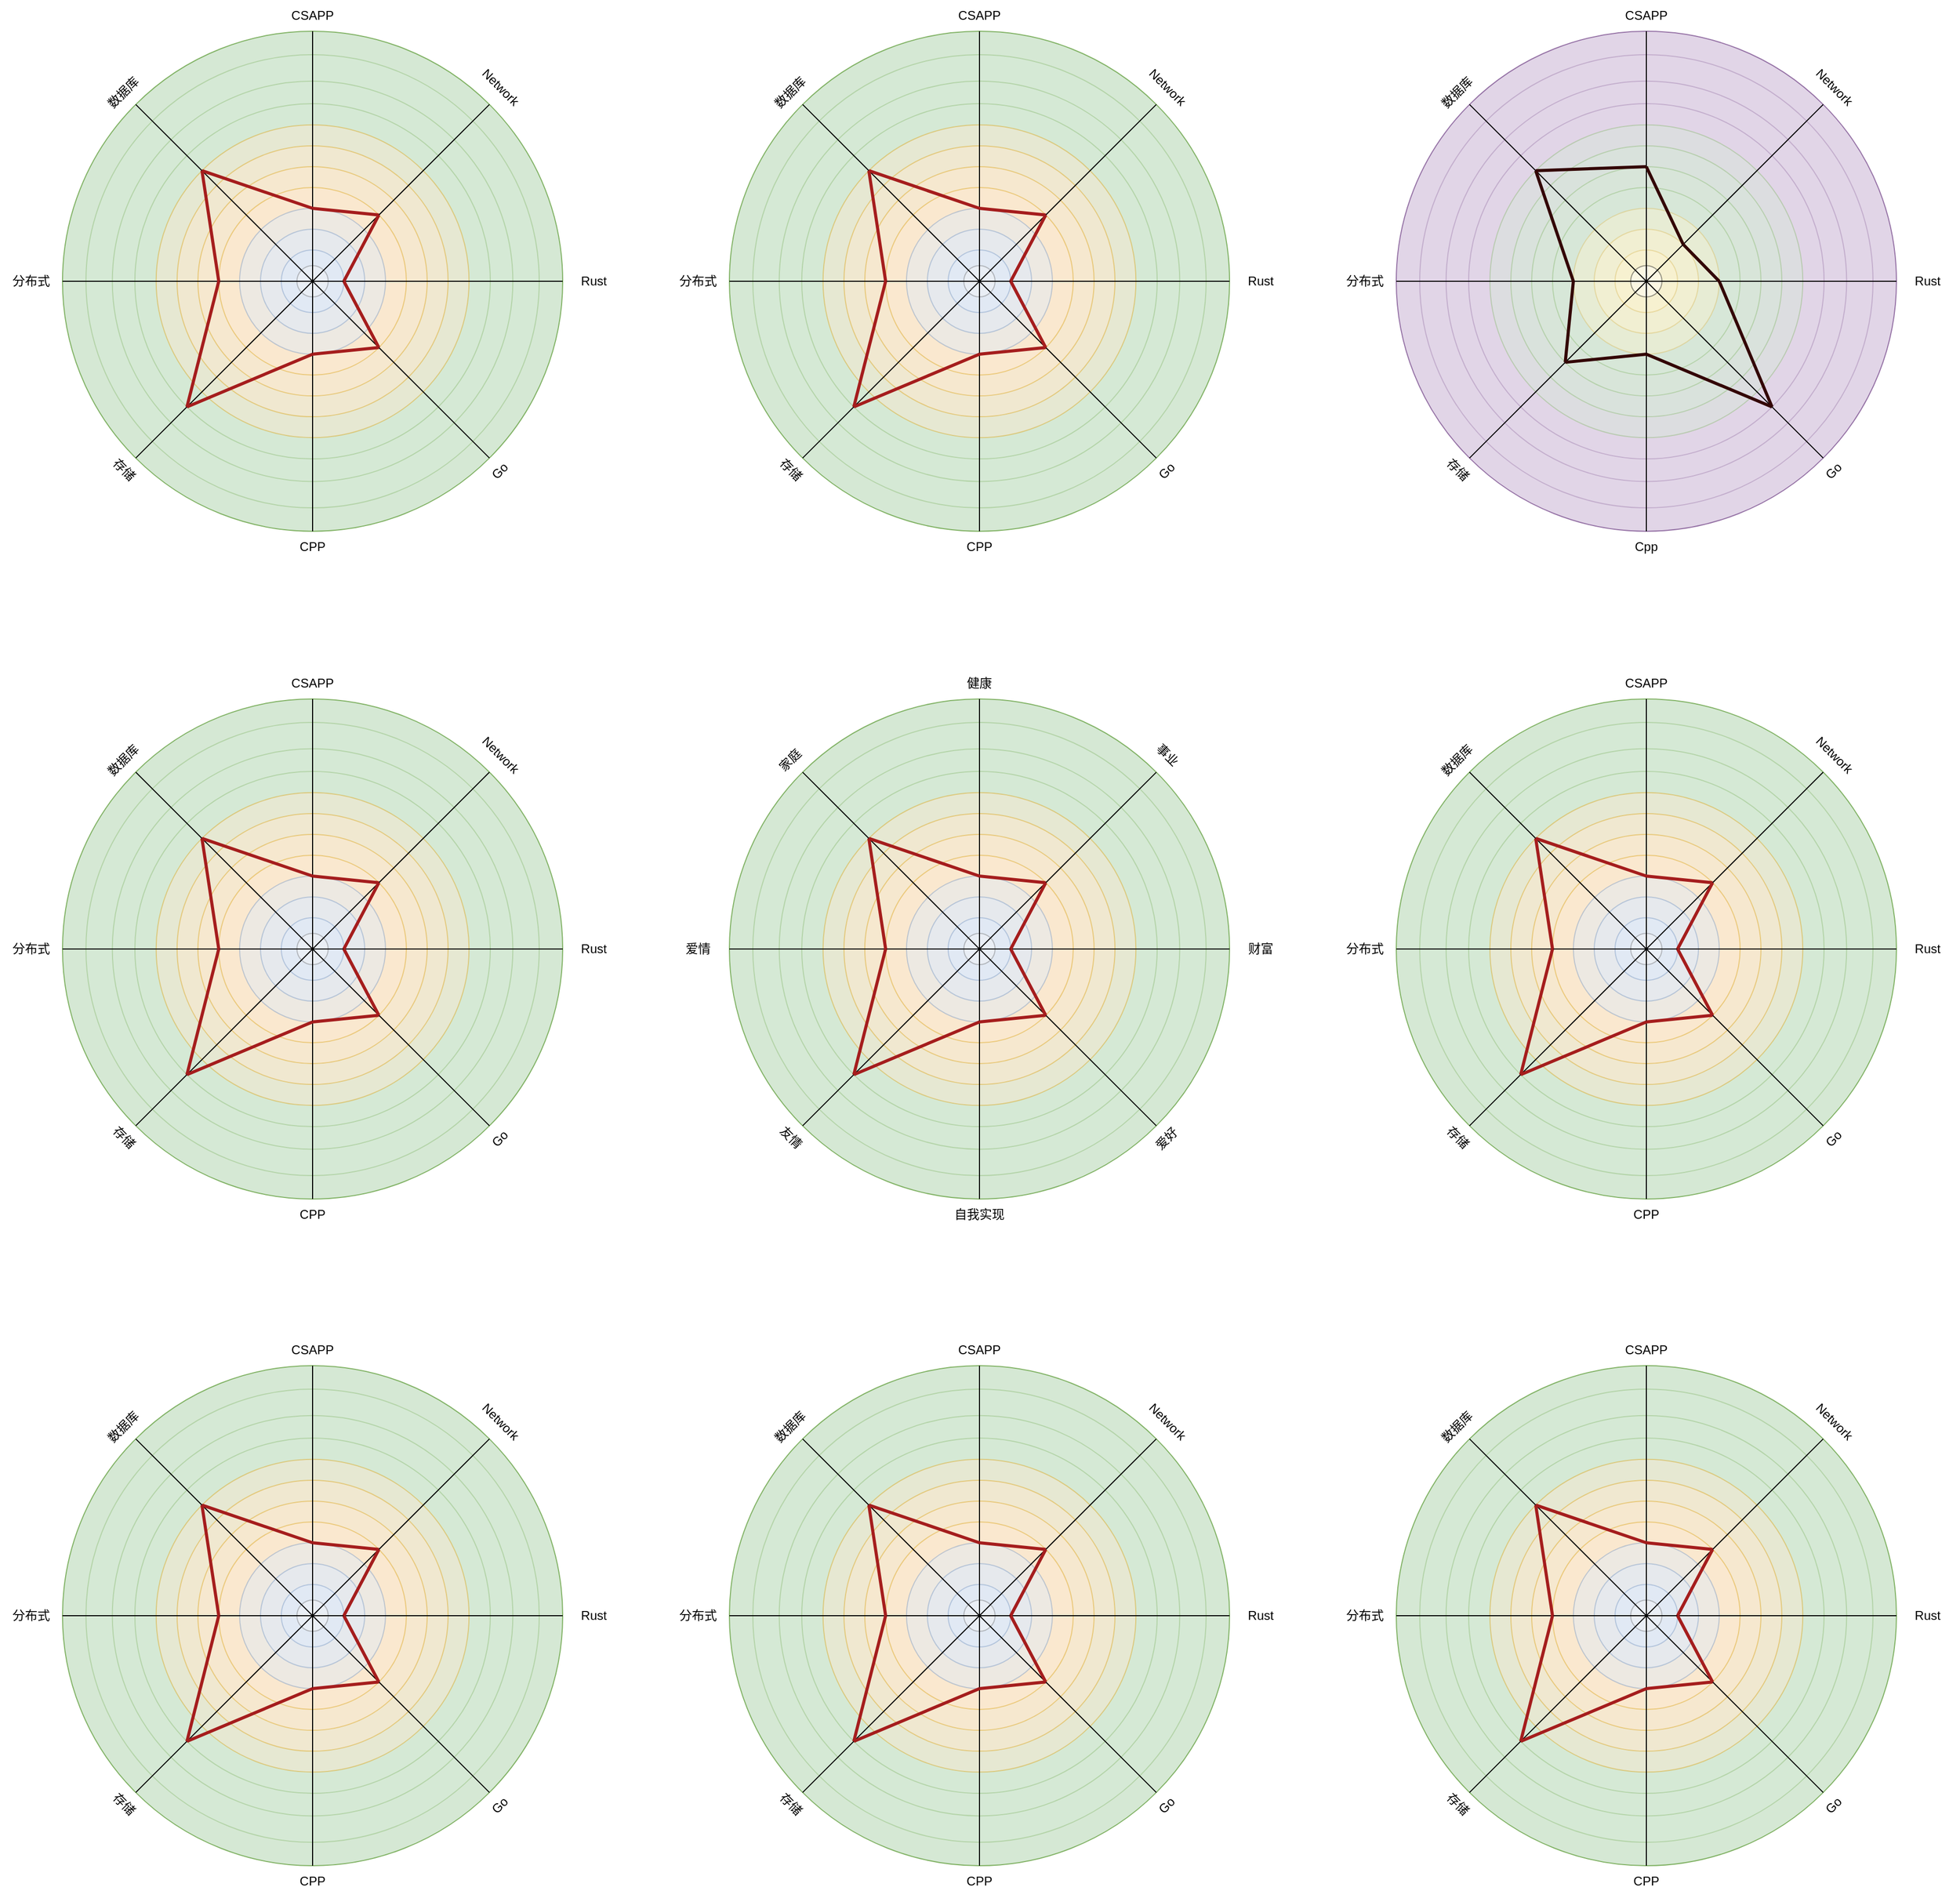 <mxfile version="22.0.4" type="github">
  <diagram name="第 1 页" id="CUnczt2Ad3cjnCFl4lBI">
    <mxGraphModel dx="2620" dy="2124" grid="1" gridSize="10" guides="1" tooltips="1" connect="1" arrows="1" fold="1" page="1" pageScale="1" pageWidth="827" pageHeight="1169" math="0" shadow="0">
      <root>
        <mxCell id="0" />
        <mxCell id="1" parent="0" />
        <mxCell id="QqfOzjYN5zHtX_PdudBc-1" value="" style="ellipse;whiteSpace=wrap;html=1;aspect=fixed;fillColor=#d5e8d4;strokeColor=#82b366;" vertex="1" parent="1">
          <mxGeometry x="240" y="80" width="480" height="480" as="geometry" />
        </mxCell>
        <mxCell id="QqfOzjYN5zHtX_PdudBc-5" value="" style="endArrow=none;html=1;rounded=0;exitX=0;exitY=0.5;exitDx=0;exitDy=0;entryX=1;entryY=0.5;entryDx=0;entryDy=0;" edge="1" parent="1" target="QqfOzjYN5zHtX_PdudBc-1">
          <mxGeometry width="50" height="50" relative="1" as="geometry">
            <mxPoint x="250.0" y="320" as="sourcePoint" />
            <mxPoint x="530" y="260" as="targetPoint" />
          </mxGeometry>
        </mxCell>
        <mxCell id="QqfOzjYN5zHtX_PdudBc-18" value="" style="ellipse;whiteSpace=wrap;html=1;aspect=fixed;opacity=40;fillColor=#d5e8d4;strokeColor=#82b366;" vertex="1" parent="1">
          <mxGeometry x="262.5" y="102.5" width="435" height="435" as="geometry" />
        </mxCell>
        <mxCell id="QqfOzjYN5zHtX_PdudBc-21" value="" style="ellipse;whiteSpace=wrap;html=1;aspect=fixed;opacity=40;fillColor=#d5e8d4;strokeColor=#82b366;" vertex="1" parent="1">
          <mxGeometry x="287.81" y="127.82" width="384.38" height="384.38" as="geometry" />
        </mxCell>
        <mxCell id="QqfOzjYN5zHtX_PdudBc-23" value="" style="ellipse;whiteSpace=wrap;html=1;aspect=fixed;opacity=40;fillColor=#d5e8d4;strokeColor=#82b366;" vertex="1" parent="1">
          <mxGeometry x="309.45" y="149.46" width="341.1" height="341.1" as="geometry" />
        </mxCell>
        <mxCell id="QqfOzjYN5zHtX_PdudBc-25" value="" style="ellipse;whiteSpace=wrap;html=1;aspect=fixed;opacity=40;fillColor=#ffe6cc;strokeColor=#d79b00;" vertex="1" parent="1">
          <mxGeometry x="329.85" y="169.86" width="300.29" height="300.29" as="geometry" />
        </mxCell>
        <mxCell id="QqfOzjYN5zHtX_PdudBc-27" value="" style="ellipse;whiteSpace=wrap;html=1;aspect=fixed;opacity=40;fillColor=#ffe6cc;strokeColor=#d79b00;" vertex="1" parent="1">
          <mxGeometry x="349.95" y="189.97" width="260.09" height="260.09" as="geometry" />
        </mxCell>
        <mxCell id="QqfOzjYN5zHtX_PdudBc-29" value="" style="ellipse;whiteSpace=wrap;html=1;aspect=fixed;opacity=40;fillColor=#ffe6cc;strokeColor=#d79b00;" vertex="1" parent="1">
          <mxGeometry x="369.94" y="209.99" width="220.05" height="220.05" as="geometry" />
        </mxCell>
        <mxCell id="QqfOzjYN5zHtX_PdudBc-31" value="" style="ellipse;whiteSpace=wrap;html=1;aspect=fixed;opacity=40;fillColor=#ffe6cc;strokeColor=#d79b00;" vertex="1" parent="1">
          <mxGeometry x="389.94" y="230" width="180.04" height="180.04" as="geometry" />
        </mxCell>
        <mxCell id="QqfOzjYN5zHtX_PdudBc-32" value="" style="ellipse;whiteSpace=wrap;html=1;aspect=fixed;opacity=40;fillColor=#dae8fc;strokeColor=#6c8ebf;" vertex="1" parent="1">
          <mxGeometry x="409.94" y="250" width="140.04" height="140.04" as="geometry" />
        </mxCell>
        <mxCell id="QqfOzjYN5zHtX_PdudBc-33" value="" style="ellipse;whiteSpace=wrap;html=1;aspect=fixed;opacity=40;fillColor=#dae8fc;strokeColor=#6c8ebf;" vertex="1" parent="1">
          <mxGeometry x="429.98" y="269.98" width="100.04" height="100.04" as="geometry" />
        </mxCell>
        <mxCell id="QqfOzjYN5zHtX_PdudBc-34" value="" style="ellipse;whiteSpace=wrap;html=1;aspect=fixed;opacity=40;fillColor=#dae8fc;strokeColor=#6c8ebf;" vertex="1" parent="1">
          <mxGeometry x="449.95" y="289.99" width="60.02" height="60.02" as="geometry" />
        </mxCell>
        <mxCell id="QqfOzjYN5zHtX_PdudBc-35" value="" style="ellipse;whiteSpace=wrap;html=1;aspect=fixed;opacity=40;fillColor=#f5f5f5;fontColor=#333333;strokeColor=#666666;" vertex="1" parent="1">
          <mxGeometry x="464.96" y="304.99" width="30.01" height="30.01" as="geometry" />
        </mxCell>
        <mxCell id="QqfOzjYN5zHtX_PdudBc-8" value="" style="endArrow=none;html=1;rounded=0;exitX=0;exitY=1;exitDx=0;exitDy=0;entryX=1;entryY=0;entryDx=0;entryDy=0;" edge="1" parent="1" source="QqfOzjYN5zHtX_PdudBc-1" target="QqfOzjYN5zHtX_PdudBc-1">
          <mxGeometry width="50" height="50" relative="1" as="geometry">
            <mxPoint x="480" y="390" as="sourcePoint" />
            <mxPoint x="530" y="340" as="targetPoint" />
          </mxGeometry>
        </mxCell>
        <mxCell id="QqfOzjYN5zHtX_PdudBc-17" value="" style="endArrow=none;html=1;rounded=0;exitX=0;exitY=0.5;exitDx=0;exitDy=0;entryX=1;entryY=0.5;entryDx=0;entryDy=0;" edge="1" parent="1" source="QqfOzjYN5zHtX_PdudBc-1">
          <mxGeometry width="50" height="50" relative="1" as="geometry">
            <mxPoint x="240" y="320" as="sourcePoint" />
            <mxPoint x="710.0" y="320" as="targetPoint" />
          </mxGeometry>
        </mxCell>
        <mxCell id="QqfOzjYN5zHtX_PdudBc-6" value="" style="endArrow=none;html=1;rounded=0;exitX=0;exitY=0;exitDx=0;exitDy=0;entryX=1;entryY=1;entryDx=0;entryDy=0;" edge="1" parent="1" source="QqfOzjYN5zHtX_PdudBc-1" target="QqfOzjYN5zHtX_PdudBc-1">
          <mxGeometry width="50" height="50" relative="1" as="geometry">
            <mxPoint x="480" y="310" as="sourcePoint" />
            <mxPoint x="530" y="260" as="targetPoint" />
          </mxGeometry>
        </mxCell>
        <mxCell id="QqfOzjYN5zHtX_PdudBc-7" value="" style="endArrow=none;html=1;rounded=0;entryX=0.5;entryY=0;entryDx=0;entryDy=0;exitX=0.5;exitY=1;exitDx=0;exitDy=0;" edge="1" parent="1" source="QqfOzjYN5zHtX_PdudBc-1" target="QqfOzjYN5zHtX_PdudBc-1">
          <mxGeometry width="50" height="50" relative="1" as="geometry">
            <mxPoint x="480" y="310" as="sourcePoint" />
            <mxPoint x="530" y="260" as="targetPoint" />
          </mxGeometry>
        </mxCell>
        <mxCell id="QqfOzjYN5zHtX_PdudBc-36" value="健康" style="text;html=1;strokeColor=none;fillColor=none;align=center;verticalAlign=middle;whiteSpace=wrap;rounded=0;rotation=0;" vertex="1" parent="1">
          <mxGeometry x="449.95" y="50" width="60" height="30" as="geometry" />
        </mxCell>
        <mxCell id="QqfOzjYN5zHtX_PdudBc-39" value="事业" style="text;html=1;strokeColor=none;fillColor=none;align=center;verticalAlign=middle;whiteSpace=wrap;rounded=0;rotation=45;" vertex="1" parent="1">
          <mxGeometry x="630.14" y="119.46" width="60" height="30" as="geometry" />
        </mxCell>
        <mxCell id="QqfOzjYN5zHtX_PdudBc-40" value="财富" style="text;html=1;strokeColor=none;fillColor=none;align=center;verticalAlign=middle;whiteSpace=wrap;rounded=0;rotation=0;" vertex="1" parent="1">
          <mxGeometry x="720" y="305.02" width="60" height="30" as="geometry" />
        </mxCell>
        <mxCell id="QqfOzjYN5zHtX_PdudBc-41" value="家庭" style="text;html=1;strokeColor=none;fillColor=none;align=center;verticalAlign=middle;whiteSpace=wrap;rounded=0;rotation=-45;" vertex="1" parent="1">
          <mxGeometry x="268.5" y="124.46" width="60" height="30" as="geometry" />
        </mxCell>
        <mxCell id="QqfOzjYN5zHtX_PdudBc-43" value="友情" style="text;html=1;strokeColor=none;fillColor=none;align=center;verticalAlign=middle;whiteSpace=wrap;rounded=0;rotation=45;direction=east;" vertex="1" parent="1">
          <mxGeometry x="268.85" y="486.2" width="60" height="30" as="geometry" />
        </mxCell>
        <mxCell id="QqfOzjYN5zHtX_PdudBc-44" value="自我实现" style="text;html=1;strokeColor=none;fillColor=none;align=center;verticalAlign=middle;whiteSpace=wrap;rounded=0;rotation=0;direction=east;" vertex="1" parent="1">
          <mxGeometry x="450.0" y="560" width="60" height="30" as="geometry" />
        </mxCell>
        <mxCell id="QqfOzjYN5zHtX_PdudBc-45" value="爱好" style="text;html=1;strokeColor=none;fillColor=none;align=center;verticalAlign=middle;whiteSpace=wrap;rounded=0;rotation=-45;direction=east;" vertex="1" parent="1">
          <mxGeometry x="630.14" y="487.2" width="60" height="30" as="geometry" />
        </mxCell>
        <mxCell id="QqfOzjYN5zHtX_PdudBc-50" value="爱情" style="text;html=1;strokeColor=none;fillColor=none;align=center;verticalAlign=middle;whiteSpace=wrap;rounded=0;rotation=0;direction=east;" vertex="1" parent="1">
          <mxGeometry x="180.0" y="305.02" width="60" height="30" as="geometry" />
        </mxCell>
        <mxCell id="QqfOzjYN5zHtX_PdudBc-51" value="" style="endArrow=none;html=1;rounded=1;strokeColor=#a51d1d;strokeWidth=3;entryX=0;entryY=0;entryDx=0;entryDy=0;" edge="1" parent="1" target="QqfOzjYN5zHtX_PdudBc-25">
          <mxGeometry width="50" height="50" relative="1" as="geometry">
            <mxPoint x="480" y="250" as="sourcePoint" />
            <mxPoint x="450" y="200" as="targetPoint" />
          </mxGeometry>
        </mxCell>
        <mxCell id="QqfOzjYN5zHtX_PdudBc-52" value="" style="endArrow=none;html=1;rounded=1;strokeColor=#a51d1d;strokeWidth=3;entryX=0;entryY=0;entryDx=0;entryDy=0;exitX=0;exitY=0.5;exitDx=0;exitDy=0;" edge="1" parent="1" source="QqfOzjYN5zHtX_PdudBc-31" target="QqfOzjYN5zHtX_PdudBc-25">
          <mxGeometry width="50" height="50" relative="1" as="geometry">
            <mxPoint x="370" y="320" as="sourcePoint" />
            <mxPoint x="384" y="224" as="targetPoint" />
          </mxGeometry>
        </mxCell>
        <mxCell id="QqfOzjYN5zHtX_PdudBc-53" value="" style="endArrow=none;html=1;rounded=1;strokeColor=#a51d1d;strokeWidth=3;entryX=0;entryY=0.5;entryDx=0;entryDy=0;exitX=0;exitY=1;exitDx=0;exitDy=0;" edge="1" parent="1" source="QqfOzjYN5zHtX_PdudBc-23" target="QqfOzjYN5zHtX_PdudBc-31">
          <mxGeometry width="50" height="50" relative="1" as="geometry">
            <mxPoint x="380" y="330" as="sourcePoint" />
            <mxPoint x="384" y="224" as="targetPoint" />
          </mxGeometry>
        </mxCell>
        <mxCell id="QqfOzjYN5zHtX_PdudBc-54" value="" style="endArrow=none;html=1;rounded=1;strokeColor=#a51d1d;strokeWidth=3;entryX=0;entryY=1;entryDx=0;entryDy=0;" edge="1" parent="1" target="QqfOzjYN5zHtX_PdudBc-23">
          <mxGeometry width="50" height="50" relative="1" as="geometry">
            <mxPoint x="480" y="390" as="sourcePoint" />
            <mxPoint x="380" y="330" as="targetPoint" />
          </mxGeometry>
        </mxCell>
        <mxCell id="QqfOzjYN5zHtX_PdudBc-55" value="" style="endArrow=none;html=1;rounded=1;strokeColor=#a51d1d;strokeWidth=3;entryX=1;entryY=1;entryDx=0;entryDy=0;" edge="1" parent="1" target="QqfOzjYN5zHtX_PdudBc-31">
          <mxGeometry width="50" height="50" relative="1" as="geometry">
            <mxPoint x="480" y="390" as="sourcePoint" />
            <mxPoint x="540" y="380" as="targetPoint" />
          </mxGeometry>
        </mxCell>
        <mxCell id="QqfOzjYN5zHtX_PdudBc-56" value="" style="endArrow=none;html=1;rounded=1;strokeColor=#a51d1d;strokeWidth=3;entryX=1;entryY=0.5;entryDx=0;entryDy=0;exitX=1;exitY=1;exitDx=0;exitDy=0;" edge="1" parent="1" source="QqfOzjYN5zHtX_PdudBc-31" target="QqfOzjYN5zHtX_PdudBc-34">
          <mxGeometry width="50" height="50" relative="1" as="geometry">
            <mxPoint x="490" y="400" as="sourcePoint" />
            <mxPoint x="554" y="394" as="targetPoint" />
          </mxGeometry>
        </mxCell>
        <mxCell id="QqfOzjYN5zHtX_PdudBc-57" value="" style="endArrow=none;html=1;rounded=1;strokeColor=#a51d1d;strokeWidth=3;entryX=1;entryY=0;entryDx=0;entryDy=0;exitX=1;exitY=0.5;exitDx=0;exitDy=0;" edge="1" parent="1" source="QqfOzjYN5zHtX_PdudBc-34" target="QqfOzjYN5zHtX_PdudBc-31">
          <mxGeometry width="50" height="50" relative="1" as="geometry">
            <mxPoint x="554" y="394" as="sourcePoint" />
            <mxPoint x="520" y="330" as="targetPoint" />
          </mxGeometry>
        </mxCell>
        <mxCell id="QqfOzjYN5zHtX_PdudBc-58" value="" style="endArrow=none;html=1;rounded=1;strokeColor=#a51d1d;strokeWidth=3;entryX=1;entryY=0;entryDx=0;entryDy=0;exitX=0.5;exitY=0;exitDx=0;exitDy=0;" edge="1" parent="1" source="QqfOzjYN5zHtX_PdudBc-32" target="QqfOzjYN5zHtX_PdudBc-31">
          <mxGeometry width="50" height="50" relative="1" as="geometry">
            <mxPoint x="520" y="330" as="sourcePoint" />
            <mxPoint x="554" y="266" as="targetPoint" />
          </mxGeometry>
        </mxCell>
        <mxCell id="QqfOzjYN5zHtX_PdudBc-167" value="" style="group" vertex="1" connectable="0" parent="1">
          <mxGeometry x="820" y="690" width="600" height="540" as="geometry" />
        </mxCell>
        <mxCell id="QqfOzjYN5zHtX_PdudBc-133" value="" style="ellipse;whiteSpace=wrap;html=1;aspect=fixed;fillColor=#d5e8d4;strokeColor=#82b366;" vertex="1" parent="QqfOzjYN5zHtX_PdudBc-167">
          <mxGeometry x="60" y="30" width="480" height="480" as="geometry" />
        </mxCell>
        <mxCell id="QqfOzjYN5zHtX_PdudBc-134" value="" style="endArrow=none;html=1;rounded=0;exitX=0;exitY=0.5;exitDx=0;exitDy=0;entryX=1;entryY=0.5;entryDx=0;entryDy=0;" edge="1" parent="QqfOzjYN5zHtX_PdudBc-167" target="QqfOzjYN5zHtX_PdudBc-133">
          <mxGeometry width="50" height="50" relative="1" as="geometry">
            <mxPoint x="70.0" y="270" as="sourcePoint" />
            <mxPoint x="350" y="210" as="targetPoint" />
          </mxGeometry>
        </mxCell>
        <mxCell id="QqfOzjYN5zHtX_PdudBc-135" value="" style="ellipse;whiteSpace=wrap;html=1;aspect=fixed;opacity=40;fillColor=#d5e8d4;strokeColor=#82b366;" vertex="1" parent="QqfOzjYN5zHtX_PdudBc-167">
          <mxGeometry x="82.5" y="52.5" width="435" height="435" as="geometry" />
        </mxCell>
        <mxCell id="QqfOzjYN5zHtX_PdudBc-136" value="" style="ellipse;whiteSpace=wrap;html=1;aspect=fixed;opacity=40;fillColor=#d5e8d4;strokeColor=#82b366;" vertex="1" parent="QqfOzjYN5zHtX_PdudBc-167">
          <mxGeometry x="107.81" y="77.82" width="384.38" height="384.38" as="geometry" />
        </mxCell>
        <mxCell id="QqfOzjYN5zHtX_PdudBc-137" value="" style="ellipse;whiteSpace=wrap;html=1;aspect=fixed;opacity=40;fillColor=#d5e8d4;strokeColor=#82b366;" vertex="1" parent="QqfOzjYN5zHtX_PdudBc-167">
          <mxGeometry x="129.45" y="99.46" width="341.1" height="341.1" as="geometry" />
        </mxCell>
        <mxCell id="QqfOzjYN5zHtX_PdudBc-138" value="" style="ellipse;whiteSpace=wrap;html=1;aspect=fixed;opacity=40;fillColor=#ffe6cc;strokeColor=#d79b00;" vertex="1" parent="QqfOzjYN5zHtX_PdudBc-167">
          <mxGeometry x="149.85" y="119.86" width="300.29" height="300.29" as="geometry" />
        </mxCell>
        <mxCell id="QqfOzjYN5zHtX_PdudBc-139" value="" style="ellipse;whiteSpace=wrap;html=1;aspect=fixed;opacity=40;fillColor=#ffe6cc;strokeColor=#d79b00;" vertex="1" parent="QqfOzjYN5zHtX_PdudBc-167">
          <mxGeometry x="169.95" y="139.97" width="260.09" height="260.09" as="geometry" />
        </mxCell>
        <mxCell id="QqfOzjYN5zHtX_PdudBc-140" value="" style="ellipse;whiteSpace=wrap;html=1;aspect=fixed;opacity=40;fillColor=#ffe6cc;strokeColor=#d79b00;" vertex="1" parent="QqfOzjYN5zHtX_PdudBc-167">
          <mxGeometry x="189.94" y="159.99" width="220.05" height="220.05" as="geometry" />
        </mxCell>
        <mxCell id="QqfOzjYN5zHtX_PdudBc-141" value="" style="ellipse;whiteSpace=wrap;html=1;aspect=fixed;opacity=40;fillColor=#ffe6cc;strokeColor=#d79b00;" vertex="1" parent="QqfOzjYN5zHtX_PdudBc-167">
          <mxGeometry x="209.94" y="180" width="180.04" height="180.04" as="geometry" />
        </mxCell>
        <mxCell id="QqfOzjYN5zHtX_PdudBc-142" value="" style="ellipse;whiteSpace=wrap;html=1;aspect=fixed;opacity=40;fillColor=#dae8fc;strokeColor=#6c8ebf;" vertex="1" parent="QqfOzjYN5zHtX_PdudBc-167">
          <mxGeometry x="229.94" y="200" width="140.04" height="140.04" as="geometry" />
        </mxCell>
        <mxCell id="QqfOzjYN5zHtX_PdudBc-143" value="" style="ellipse;whiteSpace=wrap;html=1;aspect=fixed;opacity=40;fillColor=#dae8fc;strokeColor=#6c8ebf;" vertex="1" parent="QqfOzjYN5zHtX_PdudBc-167">
          <mxGeometry x="249.98" y="219.98" width="100.04" height="100.04" as="geometry" />
        </mxCell>
        <mxCell id="QqfOzjYN5zHtX_PdudBc-144" value="" style="ellipse;whiteSpace=wrap;html=1;aspect=fixed;opacity=40;fillColor=#dae8fc;strokeColor=#6c8ebf;" vertex="1" parent="QqfOzjYN5zHtX_PdudBc-167">
          <mxGeometry x="269.95" y="239.99" width="60.02" height="60.02" as="geometry" />
        </mxCell>
        <mxCell id="QqfOzjYN5zHtX_PdudBc-145" value="" style="ellipse;whiteSpace=wrap;html=1;aspect=fixed;opacity=40;fillColor=#f5f5f5;fontColor=#333333;strokeColor=#666666;" vertex="1" parent="QqfOzjYN5zHtX_PdudBc-167">
          <mxGeometry x="284.96" y="254.99" width="30.01" height="30.01" as="geometry" />
        </mxCell>
        <mxCell id="QqfOzjYN5zHtX_PdudBc-146" value="" style="endArrow=none;html=1;rounded=0;exitX=0;exitY=1;exitDx=0;exitDy=0;entryX=1;entryY=0;entryDx=0;entryDy=0;" edge="1" parent="QqfOzjYN5zHtX_PdudBc-167" source="QqfOzjYN5zHtX_PdudBc-133" target="QqfOzjYN5zHtX_PdudBc-133">
          <mxGeometry width="50" height="50" relative="1" as="geometry">
            <mxPoint x="300" y="340" as="sourcePoint" />
            <mxPoint x="350" y="290" as="targetPoint" />
          </mxGeometry>
        </mxCell>
        <mxCell id="QqfOzjYN5zHtX_PdudBc-147" value="" style="endArrow=none;html=1;rounded=0;exitX=0;exitY=0.5;exitDx=0;exitDy=0;entryX=1;entryY=0.5;entryDx=0;entryDy=0;" edge="1" parent="QqfOzjYN5zHtX_PdudBc-167" source="QqfOzjYN5zHtX_PdudBc-133">
          <mxGeometry width="50" height="50" relative="1" as="geometry">
            <mxPoint x="60" y="270" as="sourcePoint" />
            <mxPoint x="530.0" y="270" as="targetPoint" />
          </mxGeometry>
        </mxCell>
        <mxCell id="QqfOzjYN5zHtX_PdudBc-148" value="" style="endArrow=none;html=1;rounded=0;exitX=0;exitY=0;exitDx=0;exitDy=0;entryX=1;entryY=1;entryDx=0;entryDy=0;" edge="1" parent="QqfOzjYN5zHtX_PdudBc-167" source="QqfOzjYN5zHtX_PdudBc-133" target="QqfOzjYN5zHtX_PdudBc-133">
          <mxGeometry width="50" height="50" relative="1" as="geometry">
            <mxPoint x="300" y="260" as="sourcePoint" />
            <mxPoint x="350" y="210" as="targetPoint" />
          </mxGeometry>
        </mxCell>
        <mxCell id="QqfOzjYN5zHtX_PdudBc-149" value="" style="endArrow=none;html=1;rounded=0;entryX=0.5;entryY=0;entryDx=0;entryDy=0;exitX=0.5;exitY=1;exitDx=0;exitDy=0;" edge="1" parent="QqfOzjYN5zHtX_PdudBc-167" source="QqfOzjYN5zHtX_PdudBc-133" target="QqfOzjYN5zHtX_PdudBc-133">
          <mxGeometry width="50" height="50" relative="1" as="geometry">
            <mxPoint x="300" y="260" as="sourcePoint" />
            <mxPoint x="350" y="210" as="targetPoint" />
          </mxGeometry>
        </mxCell>
        <mxCell id="QqfOzjYN5zHtX_PdudBc-150" value="CSAPP" style="text;html=1;strokeColor=none;fillColor=none;align=center;verticalAlign=middle;whiteSpace=wrap;rounded=0;rotation=0;" vertex="1" parent="QqfOzjYN5zHtX_PdudBc-167">
          <mxGeometry x="269.95" width="60" height="30" as="geometry" />
        </mxCell>
        <mxCell id="QqfOzjYN5zHtX_PdudBc-151" value="Network" style="text;html=1;strokeColor=none;fillColor=none;align=center;verticalAlign=middle;whiteSpace=wrap;rounded=0;rotation=45;" vertex="1" parent="QqfOzjYN5zHtX_PdudBc-167">
          <mxGeometry x="450.14" y="69.46" width="60" height="30" as="geometry" />
        </mxCell>
        <mxCell id="QqfOzjYN5zHtX_PdudBc-152" value="Rust" style="text;html=1;strokeColor=none;fillColor=none;align=center;verticalAlign=middle;whiteSpace=wrap;rounded=0;rotation=0;" vertex="1" parent="QqfOzjYN5zHtX_PdudBc-167">
          <mxGeometry x="540" y="255.02" width="60" height="30" as="geometry" />
        </mxCell>
        <mxCell id="QqfOzjYN5zHtX_PdudBc-153" value="数据库" style="text;html=1;strokeColor=none;fillColor=none;align=center;verticalAlign=middle;whiteSpace=wrap;rounded=0;rotation=-45;" vertex="1" parent="QqfOzjYN5zHtX_PdudBc-167">
          <mxGeometry x="88.5" y="74.46" width="60" height="30" as="geometry" />
        </mxCell>
        <mxCell id="QqfOzjYN5zHtX_PdudBc-154" value="存储" style="text;html=1;strokeColor=none;fillColor=none;align=center;verticalAlign=middle;whiteSpace=wrap;rounded=0;rotation=45;direction=east;" vertex="1" parent="QqfOzjYN5zHtX_PdudBc-167">
          <mxGeometry x="88.85" y="436.2" width="60" height="30" as="geometry" />
        </mxCell>
        <mxCell id="QqfOzjYN5zHtX_PdudBc-155" value="CPP" style="text;html=1;strokeColor=none;fillColor=none;align=center;verticalAlign=middle;whiteSpace=wrap;rounded=0;rotation=0;direction=east;" vertex="1" parent="QqfOzjYN5zHtX_PdudBc-167">
          <mxGeometry x="270" y="510" width="60" height="30" as="geometry" />
        </mxCell>
        <mxCell id="QqfOzjYN5zHtX_PdudBc-156" value="Go" style="text;html=1;strokeColor=none;fillColor=none;align=center;verticalAlign=middle;whiteSpace=wrap;rounded=0;rotation=-45;direction=east;" vertex="1" parent="QqfOzjYN5zHtX_PdudBc-167">
          <mxGeometry x="450.14" y="437.2" width="60" height="30" as="geometry" />
        </mxCell>
        <mxCell id="QqfOzjYN5zHtX_PdudBc-157" value="分布式" style="text;html=1;strokeColor=none;fillColor=none;align=center;verticalAlign=middle;whiteSpace=wrap;rounded=0;rotation=0;direction=east;" vertex="1" parent="QqfOzjYN5zHtX_PdudBc-167">
          <mxGeometry y="255.02" width="60" height="30" as="geometry" />
        </mxCell>
        <mxCell id="QqfOzjYN5zHtX_PdudBc-158" value="" style="endArrow=none;html=1;rounded=1;strokeColor=#a51d1d;strokeWidth=3;entryX=0;entryY=0;entryDx=0;entryDy=0;" edge="1" parent="QqfOzjYN5zHtX_PdudBc-167" target="QqfOzjYN5zHtX_PdudBc-138">
          <mxGeometry width="50" height="50" relative="1" as="geometry">
            <mxPoint x="300" y="200" as="sourcePoint" />
            <mxPoint x="270" y="150" as="targetPoint" />
          </mxGeometry>
        </mxCell>
        <mxCell id="QqfOzjYN5zHtX_PdudBc-159" value="" style="endArrow=none;html=1;rounded=1;strokeColor=#a51d1d;strokeWidth=3;entryX=0;entryY=0;entryDx=0;entryDy=0;exitX=0;exitY=0.5;exitDx=0;exitDy=0;" edge="1" parent="QqfOzjYN5zHtX_PdudBc-167" source="QqfOzjYN5zHtX_PdudBc-141" target="QqfOzjYN5zHtX_PdudBc-138">
          <mxGeometry width="50" height="50" relative="1" as="geometry">
            <mxPoint x="190" y="270" as="sourcePoint" />
            <mxPoint x="204" y="174" as="targetPoint" />
          </mxGeometry>
        </mxCell>
        <mxCell id="QqfOzjYN5zHtX_PdudBc-160" value="" style="endArrow=none;html=1;rounded=1;strokeColor=#a51d1d;strokeWidth=3;entryX=0;entryY=0.5;entryDx=0;entryDy=0;exitX=0;exitY=1;exitDx=0;exitDy=0;" edge="1" parent="QqfOzjYN5zHtX_PdudBc-167" source="QqfOzjYN5zHtX_PdudBc-137" target="QqfOzjYN5zHtX_PdudBc-141">
          <mxGeometry width="50" height="50" relative="1" as="geometry">
            <mxPoint x="200" y="280" as="sourcePoint" />
            <mxPoint x="204" y="174" as="targetPoint" />
          </mxGeometry>
        </mxCell>
        <mxCell id="QqfOzjYN5zHtX_PdudBc-161" value="" style="endArrow=none;html=1;rounded=1;strokeColor=#a51d1d;strokeWidth=3;entryX=0;entryY=1;entryDx=0;entryDy=0;" edge="1" parent="QqfOzjYN5zHtX_PdudBc-167" target="QqfOzjYN5zHtX_PdudBc-137">
          <mxGeometry width="50" height="50" relative="1" as="geometry">
            <mxPoint x="300" y="340" as="sourcePoint" />
            <mxPoint x="200" y="280" as="targetPoint" />
          </mxGeometry>
        </mxCell>
        <mxCell id="QqfOzjYN5zHtX_PdudBc-162" value="" style="endArrow=none;html=1;rounded=1;strokeColor=#a51d1d;strokeWidth=3;entryX=1;entryY=1;entryDx=0;entryDy=0;" edge="1" parent="QqfOzjYN5zHtX_PdudBc-167" target="QqfOzjYN5zHtX_PdudBc-141">
          <mxGeometry width="50" height="50" relative="1" as="geometry">
            <mxPoint x="300" y="340" as="sourcePoint" />
            <mxPoint x="360" y="330" as="targetPoint" />
          </mxGeometry>
        </mxCell>
        <mxCell id="QqfOzjYN5zHtX_PdudBc-163" value="" style="endArrow=none;html=1;rounded=1;strokeColor=#a51d1d;strokeWidth=3;entryX=1;entryY=0.5;entryDx=0;entryDy=0;exitX=1;exitY=1;exitDx=0;exitDy=0;" edge="1" parent="QqfOzjYN5zHtX_PdudBc-167" source="QqfOzjYN5zHtX_PdudBc-141" target="QqfOzjYN5zHtX_PdudBc-144">
          <mxGeometry width="50" height="50" relative="1" as="geometry">
            <mxPoint x="310" y="350" as="sourcePoint" />
            <mxPoint x="374" y="344" as="targetPoint" />
          </mxGeometry>
        </mxCell>
        <mxCell id="QqfOzjYN5zHtX_PdudBc-164" value="" style="endArrow=none;html=1;rounded=1;strokeColor=#a51d1d;strokeWidth=3;entryX=1;entryY=0;entryDx=0;entryDy=0;exitX=1;exitY=0.5;exitDx=0;exitDy=0;" edge="1" parent="QqfOzjYN5zHtX_PdudBc-167" source="QqfOzjYN5zHtX_PdudBc-144" target="QqfOzjYN5zHtX_PdudBc-141">
          <mxGeometry width="50" height="50" relative="1" as="geometry">
            <mxPoint x="374" y="344" as="sourcePoint" />
            <mxPoint x="340" y="280" as="targetPoint" />
          </mxGeometry>
        </mxCell>
        <mxCell id="QqfOzjYN5zHtX_PdudBc-165" value="" style="endArrow=none;html=1;rounded=1;strokeColor=#a51d1d;strokeWidth=3;entryX=1;entryY=0;entryDx=0;entryDy=0;exitX=0.5;exitY=0;exitDx=0;exitDy=0;" edge="1" parent="QqfOzjYN5zHtX_PdudBc-167" source="QqfOzjYN5zHtX_PdudBc-142" target="QqfOzjYN5zHtX_PdudBc-141">
          <mxGeometry width="50" height="50" relative="1" as="geometry">
            <mxPoint x="340" y="280" as="sourcePoint" />
            <mxPoint x="374" y="216" as="targetPoint" />
          </mxGeometry>
        </mxCell>
        <mxCell id="QqfOzjYN5zHtX_PdudBc-236" value="" style="group" vertex="1" connectable="0" parent="1">
          <mxGeometry x="820" y="49.99" width="600" height="540" as="geometry" />
        </mxCell>
        <mxCell id="QqfOzjYN5zHtX_PdudBc-203" value="" style="ellipse;whiteSpace=wrap;html=1;aspect=fixed;fillColor=#d5e8d4;strokeColor=#82b366;container=0;" vertex="1" parent="QqfOzjYN5zHtX_PdudBc-236">
          <mxGeometry x="60" y="30.0" width="480" height="480" as="geometry" />
        </mxCell>
        <mxCell id="QqfOzjYN5zHtX_PdudBc-204" value="" style="endArrow=none;html=1;rounded=0;exitX=0;exitY=0.5;exitDx=0;exitDy=0;entryX=1;entryY=0.5;entryDx=0;entryDy=0;" edge="1" parent="QqfOzjYN5zHtX_PdudBc-236" target="QqfOzjYN5zHtX_PdudBc-203">
          <mxGeometry width="50" height="50" relative="1" as="geometry">
            <mxPoint x="70.0" y="270" as="sourcePoint" />
            <mxPoint x="350" y="210.0" as="targetPoint" />
          </mxGeometry>
        </mxCell>
        <mxCell id="QqfOzjYN5zHtX_PdudBc-205" value="" style="ellipse;whiteSpace=wrap;html=1;aspect=fixed;opacity=40;fillColor=#d5e8d4;strokeColor=#82b366;container=0;" vertex="1" parent="QqfOzjYN5zHtX_PdudBc-236">
          <mxGeometry x="82.5" y="52.5" width="435" height="435" as="geometry" />
        </mxCell>
        <mxCell id="QqfOzjYN5zHtX_PdudBc-206" value="" style="ellipse;whiteSpace=wrap;html=1;aspect=fixed;opacity=40;fillColor=#d5e8d4;strokeColor=#82b366;container=0;" vertex="1" parent="QqfOzjYN5zHtX_PdudBc-236">
          <mxGeometry x="107.81" y="77.82" width="384.38" height="384.38" as="geometry" />
        </mxCell>
        <mxCell id="QqfOzjYN5zHtX_PdudBc-207" value="" style="ellipse;whiteSpace=wrap;html=1;aspect=fixed;opacity=40;fillColor=#d5e8d4;strokeColor=#82b366;container=0;" vertex="1" parent="QqfOzjYN5zHtX_PdudBc-236">
          <mxGeometry x="129.45" y="99.46" width="341.1" height="341.1" as="geometry" />
        </mxCell>
        <mxCell id="QqfOzjYN5zHtX_PdudBc-208" value="" style="ellipse;whiteSpace=wrap;html=1;aspect=fixed;opacity=40;fillColor=#ffe6cc;strokeColor=#d79b00;container=0;" vertex="1" parent="QqfOzjYN5zHtX_PdudBc-236">
          <mxGeometry x="149.85" y="119.86" width="300.29" height="300.29" as="geometry" />
        </mxCell>
        <mxCell id="QqfOzjYN5zHtX_PdudBc-209" value="" style="ellipse;whiteSpace=wrap;html=1;aspect=fixed;opacity=40;fillColor=#ffe6cc;strokeColor=#d79b00;container=0;" vertex="1" parent="QqfOzjYN5zHtX_PdudBc-236">
          <mxGeometry x="169.95" y="139.97" width="260.09" height="260.09" as="geometry" />
        </mxCell>
        <mxCell id="QqfOzjYN5zHtX_PdudBc-210" value="" style="ellipse;whiteSpace=wrap;html=1;aspect=fixed;opacity=40;fillColor=#ffe6cc;strokeColor=#d79b00;container=0;" vertex="1" parent="QqfOzjYN5zHtX_PdudBc-236">
          <mxGeometry x="189.94" y="159.99" width="220.05" height="220.05" as="geometry" />
        </mxCell>
        <mxCell id="QqfOzjYN5zHtX_PdudBc-211" value="" style="ellipse;whiteSpace=wrap;html=1;aspect=fixed;opacity=40;fillColor=#ffe6cc;strokeColor=#d79b00;container=0;" vertex="1" parent="QqfOzjYN5zHtX_PdudBc-236">
          <mxGeometry x="209.94" y="180" width="180.04" height="180.04" as="geometry" />
        </mxCell>
        <mxCell id="QqfOzjYN5zHtX_PdudBc-212" value="" style="ellipse;whiteSpace=wrap;html=1;aspect=fixed;opacity=40;fillColor=#dae8fc;strokeColor=#6c8ebf;container=0;" vertex="1" parent="QqfOzjYN5zHtX_PdudBc-236">
          <mxGeometry x="229.94" y="200" width="140.04" height="140.04" as="geometry" />
        </mxCell>
        <mxCell id="QqfOzjYN5zHtX_PdudBc-213" value="" style="ellipse;whiteSpace=wrap;html=1;aspect=fixed;opacity=40;fillColor=#dae8fc;strokeColor=#6c8ebf;container=0;" vertex="1" parent="QqfOzjYN5zHtX_PdudBc-236">
          <mxGeometry x="249.98" y="219.98" width="100.04" height="100.04" as="geometry" />
        </mxCell>
        <mxCell id="QqfOzjYN5zHtX_PdudBc-214" value="" style="ellipse;whiteSpace=wrap;html=1;aspect=fixed;opacity=40;fillColor=#dae8fc;strokeColor=#6c8ebf;container=0;" vertex="1" parent="QqfOzjYN5zHtX_PdudBc-236">
          <mxGeometry x="269.95" y="239.99" width="60.02" height="60.02" as="geometry" />
        </mxCell>
        <mxCell id="QqfOzjYN5zHtX_PdudBc-215" value="" style="ellipse;whiteSpace=wrap;html=1;aspect=fixed;opacity=40;fillColor=#f5f5f5;fontColor=#333333;strokeColor=#666666;container=0;" vertex="1" parent="QqfOzjYN5zHtX_PdudBc-236">
          <mxGeometry x="284.96" y="254.99" width="30.01" height="30.01" as="geometry" />
        </mxCell>
        <mxCell id="QqfOzjYN5zHtX_PdudBc-216" value="" style="endArrow=none;html=1;rounded=0;exitX=0;exitY=1;exitDx=0;exitDy=0;entryX=1;entryY=0;entryDx=0;entryDy=0;" edge="1" parent="QqfOzjYN5zHtX_PdudBc-236" source="QqfOzjYN5zHtX_PdudBc-203" target="QqfOzjYN5zHtX_PdudBc-203">
          <mxGeometry width="50" height="50" relative="1" as="geometry">
            <mxPoint x="300" y="340" as="sourcePoint" />
            <mxPoint x="350" y="290" as="targetPoint" />
          </mxGeometry>
        </mxCell>
        <mxCell id="QqfOzjYN5zHtX_PdudBc-217" value="" style="endArrow=none;html=1;rounded=0;exitX=0;exitY=0.5;exitDx=0;exitDy=0;entryX=1;entryY=0.5;entryDx=0;entryDy=0;" edge="1" parent="QqfOzjYN5zHtX_PdudBc-236" source="QqfOzjYN5zHtX_PdudBc-203">
          <mxGeometry width="50" height="50" relative="1" as="geometry">
            <mxPoint x="60" y="270" as="sourcePoint" />
            <mxPoint x="530.0" y="270" as="targetPoint" />
          </mxGeometry>
        </mxCell>
        <mxCell id="QqfOzjYN5zHtX_PdudBc-218" value="" style="endArrow=none;html=1;rounded=0;exitX=0;exitY=0;exitDx=0;exitDy=0;entryX=1;entryY=1;entryDx=0;entryDy=0;" edge="1" parent="QqfOzjYN5zHtX_PdudBc-236" source="QqfOzjYN5zHtX_PdudBc-203" target="QqfOzjYN5zHtX_PdudBc-203">
          <mxGeometry width="50" height="50" relative="1" as="geometry">
            <mxPoint x="300" y="260" as="sourcePoint" />
            <mxPoint x="350" y="210.0" as="targetPoint" />
          </mxGeometry>
        </mxCell>
        <mxCell id="QqfOzjYN5zHtX_PdudBc-219" value="" style="endArrow=none;html=1;rounded=0;entryX=0.5;entryY=0;entryDx=0;entryDy=0;exitX=0.5;exitY=1;exitDx=0;exitDy=0;" edge="1" parent="QqfOzjYN5zHtX_PdudBc-236" source="QqfOzjYN5zHtX_PdudBc-203" target="QqfOzjYN5zHtX_PdudBc-203">
          <mxGeometry width="50" height="50" relative="1" as="geometry">
            <mxPoint x="300" y="260" as="sourcePoint" />
            <mxPoint x="350" y="210.0" as="targetPoint" />
          </mxGeometry>
        </mxCell>
        <mxCell id="QqfOzjYN5zHtX_PdudBc-220" value="CSAPP" style="text;html=1;strokeColor=none;fillColor=none;align=center;verticalAlign=middle;whiteSpace=wrap;rounded=0;rotation=0;container=0;" vertex="1" parent="QqfOzjYN5zHtX_PdudBc-236">
          <mxGeometry x="269.95" width="60" height="30" as="geometry" />
        </mxCell>
        <mxCell id="QqfOzjYN5zHtX_PdudBc-221" value="Network" style="text;html=1;strokeColor=none;fillColor=none;align=center;verticalAlign=middle;whiteSpace=wrap;rounded=0;rotation=45;container=0;" vertex="1" parent="QqfOzjYN5zHtX_PdudBc-236">
          <mxGeometry x="450.14" y="69.46" width="60" height="30" as="geometry" />
        </mxCell>
        <mxCell id="QqfOzjYN5zHtX_PdudBc-222" value="Rust" style="text;html=1;strokeColor=none;fillColor=none;align=center;verticalAlign=middle;whiteSpace=wrap;rounded=0;rotation=0;container=0;" vertex="1" parent="QqfOzjYN5zHtX_PdudBc-236">
          <mxGeometry x="540" y="255.02" width="60" height="30" as="geometry" />
        </mxCell>
        <mxCell id="QqfOzjYN5zHtX_PdudBc-223" value="数据库" style="text;html=1;strokeColor=none;fillColor=none;align=center;verticalAlign=middle;whiteSpace=wrap;rounded=0;rotation=-45;container=0;" vertex="1" parent="QqfOzjYN5zHtX_PdudBc-236">
          <mxGeometry x="88.5" y="74.46" width="60" height="30" as="geometry" />
        </mxCell>
        <mxCell id="QqfOzjYN5zHtX_PdudBc-224" value="存储" style="text;html=1;strokeColor=none;fillColor=none;align=center;verticalAlign=middle;whiteSpace=wrap;rounded=0;rotation=45;direction=east;container=0;" vertex="1" parent="QqfOzjYN5zHtX_PdudBc-236">
          <mxGeometry x="88.85" y="436.2" width="60" height="30" as="geometry" />
        </mxCell>
        <mxCell id="QqfOzjYN5zHtX_PdudBc-225" value="CPP" style="text;html=1;strokeColor=none;fillColor=none;align=center;verticalAlign=middle;whiteSpace=wrap;rounded=0;rotation=0;direction=east;container=0;" vertex="1" parent="QqfOzjYN5zHtX_PdudBc-236">
          <mxGeometry x="270" y="510" width="60" height="30" as="geometry" />
        </mxCell>
        <mxCell id="QqfOzjYN5zHtX_PdudBc-226" value="Go" style="text;html=1;strokeColor=none;fillColor=none;align=center;verticalAlign=middle;whiteSpace=wrap;rounded=0;rotation=-45;direction=east;container=0;" vertex="1" parent="QqfOzjYN5zHtX_PdudBc-236">
          <mxGeometry x="450.14" y="437.2" width="60" height="30" as="geometry" />
        </mxCell>
        <mxCell id="QqfOzjYN5zHtX_PdudBc-227" value="分布式" style="text;html=1;strokeColor=none;fillColor=none;align=center;verticalAlign=middle;whiteSpace=wrap;rounded=0;rotation=0;direction=east;container=0;" vertex="1" parent="QqfOzjYN5zHtX_PdudBc-236">
          <mxGeometry y="255.02" width="60" height="30" as="geometry" />
        </mxCell>
        <mxCell id="QqfOzjYN5zHtX_PdudBc-228" value="" style="endArrow=none;html=1;rounded=1;strokeColor=#a51d1d;strokeWidth=3;entryX=0;entryY=0;entryDx=0;entryDy=0;" edge="1" parent="QqfOzjYN5zHtX_PdudBc-236" target="QqfOzjYN5zHtX_PdudBc-208">
          <mxGeometry width="50" height="50" relative="1" as="geometry">
            <mxPoint x="300" y="200" as="sourcePoint" />
            <mxPoint x="270" y="150" as="targetPoint" />
          </mxGeometry>
        </mxCell>
        <mxCell id="QqfOzjYN5zHtX_PdudBc-229" value="" style="endArrow=none;html=1;rounded=1;strokeColor=#a51d1d;strokeWidth=3;entryX=0;entryY=0;entryDx=0;entryDy=0;exitX=0;exitY=0.5;exitDx=0;exitDy=0;" edge="1" parent="QqfOzjYN5zHtX_PdudBc-236" source="QqfOzjYN5zHtX_PdudBc-211" target="QqfOzjYN5zHtX_PdudBc-208">
          <mxGeometry width="50" height="50" relative="1" as="geometry">
            <mxPoint x="190" y="270" as="sourcePoint" />
            <mxPoint x="204" y="174" as="targetPoint" />
          </mxGeometry>
        </mxCell>
        <mxCell id="QqfOzjYN5zHtX_PdudBc-230" value="" style="endArrow=none;html=1;rounded=1;strokeColor=#a51d1d;strokeWidth=3;entryX=0;entryY=0.5;entryDx=0;entryDy=0;exitX=0;exitY=1;exitDx=0;exitDy=0;" edge="1" parent="QqfOzjYN5zHtX_PdudBc-236" source="QqfOzjYN5zHtX_PdudBc-207" target="QqfOzjYN5zHtX_PdudBc-211">
          <mxGeometry width="50" height="50" relative="1" as="geometry">
            <mxPoint x="200" y="280" as="sourcePoint" />
            <mxPoint x="204" y="174" as="targetPoint" />
          </mxGeometry>
        </mxCell>
        <mxCell id="QqfOzjYN5zHtX_PdudBc-231" value="" style="endArrow=none;html=1;rounded=1;strokeColor=#a51d1d;strokeWidth=3;entryX=0;entryY=1;entryDx=0;entryDy=0;" edge="1" parent="QqfOzjYN5zHtX_PdudBc-236" target="QqfOzjYN5zHtX_PdudBc-207">
          <mxGeometry width="50" height="50" relative="1" as="geometry">
            <mxPoint x="300" y="340" as="sourcePoint" />
            <mxPoint x="200" y="280" as="targetPoint" />
          </mxGeometry>
        </mxCell>
        <mxCell id="QqfOzjYN5zHtX_PdudBc-232" value="" style="endArrow=none;html=1;rounded=1;strokeColor=#a51d1d;strokeWidth=3;entryX=1;entryY=1;entryDx=0;entryDy=0;" edge="1" parent="QqfOzjYN5zHtX_PdudBc-236" target="QqfOzjYN5zHtX_PdudBc-211">
          <mxGeometry width="50" height="50" relative="1" as="geometry">
            <mxPoint x="300" y="340" as="sourcePoint" />
            <mxPoint x="360" y="330" as="targetPoint" />
          </mxGeometry>
        </mxCell>
        <mxCell id="QqfOzjYN5zHtX_PdudBc-233" value="" style="endArrow=none;html=1;rounded=1;strokeColor=#a51d1d;strokeWidth=3;entryX=1;entryY=0.5;entryDx=0;entryDy=0;exitX=1;exitY=1;exitDx=0;exitDy=0;" edge="1" parent="QqfOzjYN5zHtX_PdudBc-236" source="QqfOzjYN5zHtX_PdudBc-211" target="QqfOzjYN5zHtX_PdudBc-214">
          <mxGeometry width="50" height="50" relative="1" as="geometry">
            <mxPoint x="310" y="350" as="sourcePoint" />
            <mxPoint x="374" y="344" as="targetPoint" />
          </mxGeometry>
        </mxCell>
        <mxCell id="QqfOzjYN5zHtX_PdudBc-234" value="" style="endArrow=none;html=1;rounded=1;strokeColor=#a51d1d;strokeWidth=3;entryX=1;entryY=0;entryDx=0;entryDy=0;exitX=1;exitY=0.5;exitDx=0;exitDy=0;" edge="1" parent="QqfOzjYN5zHtX_PdudBc-236" source="QqfOzjYN5zHtX_PdudBc-214" target="QqfOzjYN5zHtX_PdudBc-211">
          <mxGeometry width="50" height="50" relative="1" as="geometry">
            <mxPoint x="374" y="344" as="sourcePoint" />
            <mxPoint x="340" y="280" as="targetPoint" />
          </mxGeometry>
        </mxCell>
        <mxCell id="QqfOzjYN5zHtX_PdudBc-235" value="" style="endArrow=none;html=1;rounded=1;strokeColor=#a51d1d;strokeWidth=3;entryX=1;entryY=0;entryDx=0;entryDy=0;exitX=0.5;exitY=0;exitDx=0;exitDy=0;" edge="1" parent="QqfOzjYN5zHtX_PdudBc-236" source="QqfOzjYN5zHtX_PdudBc-212" target="QqfOzjYN5zHtX_PdudBc-211">
          <mxGeometry width="50" height="50" relative="1" as="geometry">
            <mxPoint x="340" y="280" as="sourcePoint" />
            <mxPoint x="374" y="216.0" as="targetPoint" />
          </mxGeometry>
        </mxCell>
        <mxCell id="QqfOzjYN5zHtX_PdudBc-237" value="" style="group" vertex="1" connectable="0" parent="1">
          <mxGeometry x="-460" y="690" width="600" height="540" as="geometry" />
        </mxCell>
        <mxCell id="QqfOzjYN5zHtX_PdudBc-238" value="" style="ellipse;whiteSpace=wrap;html=1;aspect=fixed;fillColor=#d5e8d4;strokeColor=#82b366;" vertex="1" parent="QqfOzjYN5zHtX_PdudBc-237">
          <mxGeometry x="60" y="30" width="480" height="480" as="geometry" />
        </mxCell>
        <mxCell id="QqfOzjYN5zHtX_PdudBc-239" value="" style="endArrow=none;html=1;rounded=0;exitX=0;exitY=0.5;exitDx=0;exitDy=0;entryX=1;entryY=0.5;entryDx=0;entryDy=0;" edge="1" parent="QqfOzjYN5zHtX_PdudBc-237" target="QqfOzjYN5zHtX_PdudBc-238">
          <mxGeometry width="50" height="50" relative="1" as="geometry">
            <mxPoint x="70.0" y="270" as="sourcePoint" />
            <mxPoint x="350" y="210" as="targetPoint" />
          </mxGeometry>
        </mxCell>
        <mxCell id="QqfOzjYN5zHtX_PdudBc-240" value="" style="ellipse;whiteSpace=wrap;html=1;aspect=fixed;opacity=40;fillColor=#d5e8d4;strokeColor=#82b366;" vertex="1" parent="QqfOzjYN5zHtX_PdudBc-237">
          <mxGeometry x="82.5" y="52.5" width="435" height="435" as="geometry" />
        </mxCell>
        <mxCell id="QqfOzjYN5zHtX_PdudBc-241" value="" style="ellipse;whiteSpace=wrap;html=1;aspect=fixed;opacity=40;fillColor=#d5e8d4;strokeColor=#82b366;" vertex="1" parent="QqfOzjYN5zHtX_PdudBc-237">
          <mxGeometry x="107.81" y="77.82" width="384.38" height="384.38" as="geometry" />
        </mxCell>
        <mxCell id="QqfOzjYN5zHtX_PdudBc-242" value="" style="ellipse;whiteSpace=wrap;html=1;aspect=fixed;opacity=40;fillColor=#d5e8d4;strokeColor=#82b366;" vertex="1" parent="QqfOzjYN5zHtX_PdudBc-237">
          <mxGeometry x="129.45" y="99.46" width="341.1" height="341.1" as="geometry" />
        </mxCell>
        <mxCell id="QqfOzjYN5zHtX_PdudBc-243" value="" style="ellipse;whiteSpace=wrap;html=1;aspect=fixed;opacity=40;fillColor=#ffe6cc;strokeColor=#d79b00;" vertex="1" parent="QqfOzjYN5zHtX_PdudBc-237">
          <mxGeometry x="149.85" y="119.86" width="300.29" height="300.29" as="geometry" />
        </mxCell>
        <mxCell id="QqfOzjYN5zHtX_PdudBc-244" value="" style="ellipse;whiteSpace=wrap;html=1;aspect=fixed;opacity=40;fillColor=#ffe6cc;strokeColor=#d79b00;" vertex="1" parent="QqfOzjYN5zHtX_PdudBc-237">
          <mxGeometry x="169.95" y="139.97" width="260.09" height="260.09" as="geometry" />
        </mxCell>
        <mxCell id="QqfOzjYN5zHtX_PdudBc-245" value="" style="ellipse;whiteSpace=wrap;html=1;aspect=fixed;opacity=40;fillColor=#ffe6cc;strokeColor=#d79b00;" vertex="1" parent="QqfOzjYN5zHtX_PdudBc-237">
          <mxGeometry x="189.94" y="159.99" width="220.05" height="220.05" as="geometry" />
        </mxCell>
        <mxCell id="QqfOzjYN5zHtX_PdudBc-246" value="" style="ellipse;whiteSpace=wrap;html=1;aspect=fixed;opacity=40;fillColor=#ffe6cc;strokeColor=#d79b00;" vertex="1" parent="QqfOzjYN5zHtX_PdudBc-237">
          <mxGeometry x="209.94" y="180" width="180.04" height="180.04" as="geometry" />
        </mxCell>
        <mxCell id="QqfOzjYN5zHtX_PdudBc-247" value="" style="ellipse;whiteSpace=wrap;html=1;aspect=fixed;opacity=40;fillColor=#dae8fc;strokeColor=#6c8ebf;" vertex="1" parent="QqfOzjYN5zHtX_PdudBc-237">
          <mxGeometry x="229.94" y="200" width="140.04" height="140.04" as="geometry" />
        </mxCell>
        <mxCell id="QqfOzjYN5zHtX_PdudBc-248" value="" style="ellipse;whiteSpace=wrap;html=1;aspect=fixed;opacity=40;fillColor=#dae8fc;strokeColor=#6c8ebf;" vertex="1" parent="QqfOzjYN5zHtX_PdudBc-237">
          <mxGeometry x="249.98" y="219.98" width="100.04" height="100.04" as="geometry" />
        </mxCell>
        <mxCell id="QqfOzjYN5zHtX_PdudBc-249" value="" style="ellipse;whiteSpace=wrap;html=1;aspect=fixed;opacity=40;fillColor=#dae8fc;strokeColor=#6c8ebf;" vertex="1" parent="QqfOzjYN5zHtX_PdudBc-237">
          <mxGeometry x="269.95" y="239.99" width="60.02" height="60.02" as="geometry" />
        </mxCell>
        <mxCell id="QqfOzjYN5zHtX_PdudBc-250" value="" style="ellipse;whiteSpace=wrap;html=1;aspect=fixed;opacity=40;fillColor=#f5f5f5;fontColor=#333333;strokeColor=#666666;" vertex="1" parent="QqfOzjYN5zHtX_PdudBc-237">
          <mxGeometry x="284.96" y="254.99" width="30.01" height="30.01" as="geometry" />
        </mxCell>
        <mxCell id="QqfOzjYN5zHtX_PdudBc-251" value="" style="endArrow=none;html=1;rounded=0;exitX=0;exitY=1;exitDx=0;exitDy=0;entryX=1;entryY=0;entryDx=0;entryDy=0;" edge="1" parent="QqfOzjYN5zHtX_PdudBc-237" source="QqfOzjYN5zHtX_PdudBc-238" target="QqfOzjYN5zHtX_PdudBc-238">
          <mxGeometry width="50" height="50" relative="1" as="geometry">
            <mxPoint x="300" y="340" as="sourcePoint" />
            <mxPoint x="350" y="290" as="targetPoint" />
          </mxGeometry>
        </mxCell>
        <mxCell id="QqfOzjYN5zHtX_PdudBc-252" value="" style="endArrow=none;html=1;rounded=0;exitX=0;exitY=0.5;exitDx=0;exitDy=0;entryX=1;entryY=0.5;entryDx=0;entryDy=0;" edge="1" parent="QqfOzjYN5zHtX_PdudBc-237" source="QqfOzjYN5zHtX_PdudBc-238">
          <mxGeometry width="50" height="50" relative="1" as="geometry">
            <mxPoint x="60" y="270" as="sourcePoint" />
            <mxPoint x="530.0" y="270" as="targetPoint" />
          </mxGeometry>
        </mxCell>
        <mxCell id="QqfOzjYN5zHtX_PdudBc-253" value="" style="endArrow=none;html=1;rounded=0;exitX=0;exitY=0;exitDx=0;exitDy=0;entryX=1;entryY=1;entryDx=0;entryDy=0;" edge="1" parent="QqfOzjYN5zHtX_PdudBc-237" source="QqfOzjYN5zHtX_PdudBc-238" target="QqfOzjYN5zHtX_PdudBc-238">
          <mxGeometry width="50" height="50" relative="1" as="geometry">
            <mxPoint x="300" y="260" as="sourcePoint" />
            <mxPoint x="350" y="210" as="targetPoint" />
          </mxGeometry>
        </mxCell>
        <mxCell id="QqfOzjYN5zHtX_PdudBc-254" value="" style="endArrow=none;html=1;rounded=0;entryX=0.5;entryY=0;entryDx=0;entryDy=0;exitX=0.5;exitY=1;exitDx=0;exitDy=0;" edge="1" parent="QqfOzjYN5zHtX_PdudBc-237" source="QqfOzjYN5zHtX_PdudBc-238" target="QqfOzjYN5zHtX_PdudBc-238">
          <mxGeometry width="50" height="50" relative="1" as="geometry">
            <mxPoint x="300" y="260" as="sourcePoint" />
            <mxPoint x="350" y="210" as="targetPoint" />
          </mxGeometry>
        </mxCell>
        <mxCell id="QqfOzjYN5zHtX_PdudBc-255" value="CSAPP" style="text;html=1;strokeColor=none;fillColor=none;align=center;verticalAlign=middle;whiteSpace=wrap;rounded=0;rotation=0;" vertex="1" parent="QqfOzjYN5zHtX_PdudBc-237">
          <mxGeometry x="269.95" width="60" height="30" as="geometry" />
        </mxCell>
        <mxCell id="QqfOzjYN5zHtX_PdudBc-256" value="Network" style="text;html=1;strokeColor=none;fillColor=none;align=center;verticalAlign=middle;whiteSpace=wrap;rounded=0;rotation=45;" vertex="1" parent="QqfOzjYN5zHtX_PdudBc-237">
          <mxGeometry x="450.14" y="69.46" width="60" height="30" as="geometry" />
        </mxCell>
        <mxCell id="QqfOzjYN5zHtX_PdudBc-257" value="Rust" style="text;html=1;strokeColor=none;fillColor=none;align=center;verticalAlign=middle;whiteSpace=wrap;rounded=0;rotation=0;" vertex="1" parent="QqfOzjYN5zHtX_PdudBc-237">
          <mxGeometry x="540" y="255.02" width="60" height="30" as="geometry" />
        </mxCell>
        <mxCell id="QqfOzjYN5zHtX_PdudBc-258" value="数据库" style="text;html=1;strokeColor=none;fillColor=none;align=center;verticalAlign=middle;whiteSpace=wrap;rounded=0;rotation=-45;" vertex="1" parent="QqfOzjYN5zHtX_PdudBc-237">
          <mxGeometry x="88.5" y="74.46" width="60" height="30" as="geometry" />
        </mxCell>
        <mxCell id="QqfOzjYN5zHtX_PdudBc-259" value="存储" style="text;html=1;strokeColor=none;fillColor=none;align=center;verticalAlign=middle;whiteSpace=wrap;rounded=0;rotation=45;direction=east;" vertex="1" parent="QqfOzjYN5zHtX_PdudBc-237">
          <mxGeometry x="88.85" y="436.2" width="60" height="30" as="geometry" />
        </mxCell>
        <mxCell id="QqfOzjYN5zHtX_PdudBc-260" value="CPP" style="text;html=1;strokeColor=none;fillColor=none;align=center;verticalAlign=middle;whiteSpace=wrap;rounded=0;rotation=0;direction=east;" vertex="1" parent="QqfOzjYN5zHtX_PdudBc-237">
          <mxGeometry x="270" y="510" width="60" height="30" as="geometry" />
        </mxCell>
        <mxCell id="QqfOzjYN5zHtX_PdudBc-261" value="Go" style="text;html=1;strokeColor=none;fillColor=none;align=center;verticalAlign=middle;whiteSpace=wrap;rounded=0;rotation=-45;direction=east;" vertex="1" parent="QqfOzjYN5zHtX_PdudBc-237">
          <mxGeometry x="450.14" y="437.2" width="60" height="30" as="geometry" />
        </mxCell>
        <mxCell id="QqfOzjYN5zHtX_PdudBc-262" value="分布式" style="text;html=1;strokeColor=none;fillColor=none;align=center;verticalAlign=middle;whiteSpace=wrap;rounded=0;rotation=0;direction=east;" vertex="1" parent="QqfOzjYN5zHtX_PdudBc-237">
          <mxGeometry y="255.02" width="60" height="30" as="geometry" />
        </mxCell>
        <mxCell id="QqfOzjYN5zHtX_PdudBc-263" value="" style="endArrow=none;html=1;rounded=1;strokeColor=#a51d1d;strokeWidth=3;entryX=0;entryY=0;entryDx=0;entryDy=0;" edge="1" parent="QqfOzjYN5zHtX_PdudBc-237" target="QqfOzjYN5zHtX_PdudBc-243">
          <mxGeometry width="50" height="50" relative="1" as="geometry">
            <mxPoint x="300" y="200" as="sourcePoint" />
            <mxPoint x="270" y="150" as="targetPoint" />
          </mxGeometry>
        </mxCell>
        <mxCell id="QqfOzjYN5zHtX_PdudBc-264" value="" style="endArrow=none;html=1;rounded=1;strokeColor=#a51d1d;strokeWidth=3;entryX=0;entryY=0;entryDx=0;entryDy=0;exitX=0;exitY=0.5;exitDx=0;exitDy=0;" edge="1" parent="QqfOzjYN5zHtX_PdudBc-237" source="QqfOzjYN5zHtX_PdudBc-246" target="QqfOzjYN5zHtX_PdudBc-243">
          <mxGeometry width="50" height="50" relative="1" as="geometry">
            <mxPoint x="190" y="270" as="sourcePoint" />
            <mxPoint x="204" y="174" as="targetPoint" />
          </mxGeometry>
        </mxCell>
        <mxCell id="QqfOzjYN5zHtX_PdudBc-265" value="" style="endArrow=none;html=1;rounded=1;strokeColor=#a51d1d;strokeWidth=3;entryX=0;entryY=0.5;entryDx=0;entryDy=0;exitX=0;exitY=1;exitDx=0;exitDy=0;" edge="1" parent="QqfOzjYN5zHtX_PdudBc-237" source="QqfOzjYN5zHtX_PdudBc-242" target="QqfOzjYN5zHtX_PdudBc-246">
          <mxGeometry width="50" height="50" relative="1" as="geometry">
            <mxPoint x="200" y="280" as="sourcePoint" />
            <mxPoint x="204" y="174" as="targetPoint" />
          </mxGeometry>
        </mxCell>
        <mxCell id="QqfOzjYN5zHtX_PdudBc-266" value="" style="endArrow=none;html=1;rounded=1;strokeColor=#a51d1d;strokeWidth=3;entryX=0;entryY=1;entryDx=0;entryDy=0;" edge="1" parent="QqfOzjYN5zHtX_PdudBc-237" target="QqfOzjYN5zHtX_PdudBc-242">
          <mxGeometry width="50" height="50" relative="1" as="geometry">
            <mxPoint x="300" y="340" as="sourcePoint" />
            <mxPoint x="200" y="280" as="targetPoint" />
          </mxGeometry>
        </mxCell>
        <mxCell id="QqfOzjYN5zHtX_PdudBc-267" value="" style="endArrow=none;html=1;rounded=1;strokeColor=#a51d1d;strokeWidth=3;entryX=1;entryY=1;entryDx=0;entryDy=0;" edge="1" parent="QqfOzjYN5zHtX_PdudBc-237" target="QqfOzjYN5zHtX_PdudBc-246">
          <mxGeometry width="50" height="50" relative="1" as="geometry">
            <mxPoint x="300" y="340" as="sourcePoint" />
            <mxPoint x="360" y="330" as="targetPoint" />
          </mxGeometry>
        </mxCell>
        <mxCell id="QqfOzjYN5zHtX_PdudBc-268" value="" style="endArrow=none;html=1;rounded=1;strokeColor=#a51d1d;strokeWidth=3;entryX=1;entryY=0.5;entryDx=0;entryDy=0;exitX=1;exitY=1;exitDx=0;exitDy=0;" edge="1" parent="QqfOzjYN5zHtX_PdudBc-237" source="QqfOzjYN5zHtX_PdudBc-246" target="QqfOzjYN5zHtX_PdudBc-249">
          <mxGeometry width="50" height="50" relative="1" as="geometry">
            <mxPoint x="310" y="350" as="sourcePoint" />
            <mxPoint x="374" y="344" as="targetPoint" />
          </mxGeometry>
        </mxCell>
        <mxCell id="QqfOzjYN5zHtX_PdudBc-269" value="" style="endArrow=none;html=1;rounded=1;strokeColor=#a51d1d;strokeWidth=3;entryX=1;entryY=0;entryDx=0;entryDy=0;exitX=1;exitY=0.5;exitDx=0;exitDy=0;" edge="1" parent="QqfOzjYN5zHtX_PdudBc-237" source="QqfOzjYN5zHtX_PdudBc-249" target="QqfOzjYN5zHtX_PdudBc-246">
          <mxGeometry width="50" height="50" relative="1" as="geometry">
            <mxPoint x="374" y="344" as="sourcePoint" />
            <mxPoint x="340" y="280" as="targetPoint" />
          </mxGeometry>
        </mxCell>
        <mxCell id="QqfOzjYN5zHtX_PdudBc-270" value="" style="endArrow=none;html=1;rounded=1;strokeColor=#a51d1d;strokeWidth=3;entryX=1;entryY=0;entryDx=0;entryDy=0;exitX=0.5;exitY=0;exitDx=0;exitDy=0;" edge="1" parent="QqfOzjYN5zHtX_PdudBc-237" source="QqfOzjYN5zHtX_PdudBc-247" target="QqfOzjYN5zHtX_PdudBc-246">
          <mxGeometry width="50" height="50" relative="1" as="geometry">
            <mxPoint x="340" y="280" as="sourcePoint" />
            <mxPoint x="374" y="216" as="targetPoint" />
          </mxGeometry>
        </mxCell>
        <mxCell id="QqfOzjYN5zHtX_PdudBc-271" value="" style="group" vertex="1" connectable="0" parent="1">
          <mxGeometry x="-460" y="-591" width="600" height="540" as="geometry" />
        </mxCell>
        <mxCell id="QqfOzjYN5zHtX_PdudBc-272" value="" style="ellipse;whiteSpace=wrap;html=1;aspect=fixed;fillColor=#d5e8d4;strokeColor=#82b366;" vertex="1" parent="QqfOzjYN5zHtX_PdudBc-271">
          <mxGeometry x="60" y="30" width="480" height="480" as="geometry" />
        </mxCell>
        <mxCell id="QqfOzjYN5zHtX_PdudBc-273" value="" style="endArrow=none;html=1;rounded=0;exitX=0;exitY=0.5;exitDx=0;exitDy=0;entryX=1;entryY=0.5;entryDx=0;entryDy=0;" edge="1" parent="QqfOzjYN5zHtX_PdudBc-271" target="QqfOzjYN5zHtX_PdudBc-272">
          <mxGeometry width="50" height="50" relative="1" as="geometry">
            <mxPoint x="70.0" y="270" as="sourcePoint" />
            <mxPoint x="350" y="210" as="targetPoint" />
          </mxGeometry>
        </mxCell>
        <mxCell id="QqfOzjYN5zHtX_PdudBc-274" value="" style="ellipse;whiteSpace=wrap;html=1;aspect=fixed;opacity=40;fillColor=#d5e8d4;strokeColor=#82b366;" vertex="1" parent="QqfOzjYN5zHtX_PdudBc-271">
          <mxGeometry x="82.5" y="52.5" width="435" height="435" as="geometry" />
        </mxCell>
        <mxCell id="QqfOzjYN5zHtX_PdudBc-275" value="" style="ellipse;whiteSpace=wrap;html=1;aspect=fixed;opacity=40;fillColor=#d5e8d4;strokeColor=#82b366;" vertex="1" parent="QqfOzjYN5zHtX_PdudBc-271">
          <mxGeometry x="107.81" y="77.82" width="384.38" height="384.38" as="geometry" />
        </mxCell>
        <mxCell id="QqfOzjYN5zHtX_PdudBc-276" value="" style="ellipse;whiteSpace=wrap;html=1;aspect=fixed;opacity=40;fillColor=#d5e8d4;strokeColor=#82b366;" vertex="1" parent="QqfOzjYN5zHtX_PdudBc-271">
          <mxGeometry x="129.45" y="99.46" width="341.1" height="341.1" as="geometry" />
        </mxCell>
        <mxCell id="QqfOzjYN5zHtX_PdudBc-277" value="" style="ellipse;whiteSpace=wrap;html=1;aspect=fixed;opacity=40;fillColor=#ffe6cc;strokeColor=#d79b00;" vertex="1" parent="QqfOzjYN5zHtX_PdudBc-271">
          <mxGeometry x="149.85" y="119.86" width="300.29" height="300.29" as="geometry" />
        </mxCell>
        <mxCell id="QqfOzjYN5zHtX_PdudBc-278" value="" style="ellipse;whiteSpace=wrap;html=1;aspect=fixed;opacity=40;fillColor=#ffe6cc;strokeColor=#d79b00;" vertex="1" parent="QqfOzjYN5zHtX_PdudBc-271">
          <mxGeometry x="169.95" y="139.97" width="260.09" height="260.09" as="geometry" />
        </mxCell>
        <mxCell id="QqfOzjYN5zHtX_PdudBc-279" value="" style="ellipse;whiteSpace=wrap;html=1;aspect=fixed;opacity=40;fillColor=#ffe6cc;strokeColor=#d79b00;" vertex="1" parent="QqfOzjYN5zHtX_PdudBc-271">
          <mxGeometry x="189.94" y="159.99" width="220.05" height="220.05" as="geometry" />
        </mxCell>
        <mxCell id="QqfOzjYN5zHtX_PdudBc-280" value="" style="ellipse;whiteSpace=wrap;html=1;aspect=fixed;opacity=40;fillColor=#ffe6cc;strokeColor=#d79b00;" vertex="1" parent="QqfOzjYN5zHtX_PdudBc-271">
          <mxGeometry x="209.94" y="180" width="180.04" height="180.04" as="geometry" />
        </mxCell>
        <mxCell id="QqfOzjYN5zHtX_PdudBc-281" value="" style="ellipse;whiteSpace=wrap;html=1;aspect=fixed;opacity=40;fillColor=#dae8fc;strokeColor=#6c8ebf;" vertex="1" parent="QqfOzjYN5zHtX_PdudBc-271">
          <mxGeometry x="229.94" y="200" width="140.04" height="140.04" as="geometry" />
        </mxCell>
        <mxCell id="QqfOzjYN5zHtX_PdudBc-282" value="" style="ellipse;whiteSpace=wrap;html=1;aspect=fixed;opacity=40;fillColor=#dae8fc;strokeColor=#6c8ebf;" vertex="1" parent="QqfOzjYN5zHtX_PdudBc-271">
          <mxGeometry x="249.98" y="219.98" width="100.04" height="100.04" as="geometry" />
        </mxCell>
        <mxCell id="QqfOzjYN5zHtX_PdudBc-283" value="" style="ellipse;whiteSpace=wrap;html=1;aspect=fixed;opacity=40;fillColor=#dae8fc;strokeColor=#6c8ebf;" vertex="1" parent="QqfOzjYN5zHtX_PdudBc-271">
          <mxGeometry x="269.95" y="239.99" width="60.02" height="60.02" as="geometry" />
        </mxCell>
        <mxCell id="QqfOzjYN5zHtX_PdudBc-284" value="" style="ellipse;whiteSpace=wrap;html=1;aspect=fixed;opacity=40;fillColor=#f5f5f5;fontColor=#333333;strokeColor=#666666;" vertex="1" parent="QqfOzjYN5zHtX_PdudBc-271">
          <mxGeometry x="284.96" y="254.99" width="30.01" height="30.01" as="geometry" />
        </mxCell>
        <mxCell id="QqfOzjYN5zHtX_PdudBc-285" value="" style="endArrow=none;html=1;rounded=0;exitX=0;exitY=1;exitDx=0;exitDy=0;entryX=1;entryY=0;entryDx=0;entryDy=0;" edge="1" parent="QqfOzjYN5zHtX_PdudBc-271" source="QqfOzjYN5zHtX_PdudBc-272" target="QqfOzjYN5zHtX_PdudBc-272">
          <mxGeometry width="50" height="50" relative="1" as="geometry">
            <mxPoint x="300" y="340" as="sourcePoint" />
            <mxPoint x="350" y="290" as="targetPoint" />
          </mxGeometry>
        </mxCell>
        <mxCell id="QqfOzjYN5zHtX_PdudBc-286" value="" style="endArrow=none;html=1;rounded=0;exitX=0;exitY=0.5;exitDx=0;exitDy=0;entryX=1;entryY=0.5;entryDx=0;entryDy=0;" edge="1" parent="QqfOzjYN5zHtX_PdudBc-271" source="QqfOzjYN5zHtX_PdudBc-272">
          <mxGeometry width="50" height="50" relative="1" as="geometry">
            <mxPoint x="60" y="270" as="sourcePoint" />
            <mxPoint x="530.0" y="270" as="targetPoint" />
          </mxGeometry>
        </mxCell>
        <mxCell id="QqfOzjYN5zHtX_PdudBc-287" value="" style="endArrow=none;html=1;rounded=0;exitX=0;exitY=0;exitDx=0;exitDy=0;entryX=1;entryY=1;entryDx=0;entryDy=0;" edge="1" parent="QqfOzjYN5zHtX_PdudBc-271" source="QqfOzjYN5zHtX_PdudBc-272" target="QqfOzjYN5zHtX_PdudBc-272">
          <mxGeometry width="50" height="50" relative="1" as="geometry">
            <mxPoint x="300" y="260" as="sourcePoint" />
            <mxPoint x="350" y="210" as="targetPoint" />
          </mxGeometry>
        </mxCell>
        <mxCell id="QqfOzjYN5zHtX_PdudBc-288" value="" style="endArrow=none;html=1;rounded=0;entryX=0.5;entryY=0;entryDx=0;entryDy=0;exitX=0.5;exitY=1;exitDx=0;exitDy=0;" edge="1" parent="QqfOzjYN5zHtX_PdudBc-271" source="QqfOzjYN5zHtX_PdudBc-272" target="QqfOzjYN5zHtX_PdudBc-272">
          <mxGeometry width="50" height="50" relative="1" as="geometry">
            <mxPoint x="300" y="260" as="sourcePoint" />
            <mxPoint x="350" y="210" as="targetPoint" />
          </mxGeometry>
        </mxCell>
        <mxCell id="QqfOzjYN5zHtX_PdudBc-289" value="CSAPP" style="text;html=1;strokeColor=none;fillColor=none;align=center;verticalAlign=middle;whiteSpace=wrap;rounded=0;rotation=0;" vertex="1" parent="QqfOzjYN5zHtX_PdudBc-271">
          <mxGeometry x="269.95" width="60" height="30" as="geometry" />
        </mxCell>
        <mxCell id="QqfOzjYN5zHtX_PdudBc-290" value="Network" style="text;html=1;strokeColor=none;fillColor=none;align=center;verticalAlign=middle;whiteSpace=wrap;rounded=0;rotation=45;" vertex="1" parent="QqfOzjYN5zHtX_PdudBc-271">
          <mxGeometry x="450.14" y="69.46" width="60" height="30" as="geometry" />
        </mxCell>
        <mxCell id="QqfOzjYN5zHtX_PdudBc-291" value="Rust" style="text;html=1;strokeColor=none;fillColor=none;align=center;verticalAlign=middle;whiteSpace=wrap;rounded=0;rotation=0;" vertex="1" parent="QqfOzjYN5zHtX_PdudBc-271">
          <mxGeometry x="540" y="255.02" width="60" height="30" as="geometry" />
        </mxCell>
        <mxCell id="QqfOzjYN5zHtX_PdudBc-292" value="数据库" style="text;html=1;strokeColor=none;fillColor=none;align=center;verticalAlign=middle;whiteSpace=wrap;rounded=0;rotation=-45;" vertex="1" parent="QqfOzjYN5zHtX_PdudBc-271">
          <mxGeometry x="88.5" y="74.46" width="60" height="30" as="geometry" />
        </mxCell>
        <mxCell id="QqfOzjYN5zHtX_PdudBc-293" value="存储" style="text;html=1;strokeColor=none;fillColor=none;align=center;verticalAlign=middle;whiteSpace=wrap;rounded=0;rotation=45;direction=east;" vertex="1" parent="QqfOzjYN5zHtX_PdudBc-271">
          <mxGeometry x="88.85" y="436.2" width="60" height="30" as="geometry" />
        </mxCell>
        <mxCell id="QqfOzjYN5zHtX_PdudBc-294" value="CPP" style="text;html=1;strokeColor=none;fillColor=none;align=center;verticalAlign=middle;whiteSpace=wrap;rounded=0;rotation=0;direction=east;" vertex="1" parent="QqfOzjYN5zHtX_PdudBc-271">
          <mxGeometry x="270" y="510" width="60" height="30" as="geometry" />
        </mxCell>
        <mxCell id="QqfOzjYN5zHtX_PdudBc-295" value="Go" style="text;html=1;strokeColor=none;fillColor=none;align=center;verticalAlign=middle;whiteSpace=wrap;rounded=0;rotation=-45;direction=east;" vertex="1" parent="QqfOzjYN5zHtX_PdudBc-271">
          <mxGeometry x="450.14" y="437.2" width="60" height="30" as="geometry" />
        </mxCell>
        <mxCell id="QqfOzjYN5zHtX_PdudBc-296" value="分布式" style="text;html=1;strokeColor=none;fillColor=none;align=center;verticalAlign=middle;whiteSpace=wrap;rounded=0;rotation=0;direction=east;" vertex="1" parent="QqfOzjYN5zHtX_PdudBc-271">
          <mxGeometry y="255.02" width="60" height="30" as="geometry" />
        </mxCell>
        <mxCell id="QqfOzjYN5zHtX_PdudBc-297" value="" style="endArrow=none;html=1;rounded=1;strokeColor=#a51d1d;strokeWidth=3;entryX=0;entryY=0;entryDx=0;entryDy=0;" edge="1" parent="QqfOzjYN5zHtX_PdudBc-271" target="QqfOzjYN5zHtX_PdudBc-277">
          <mxGeometry width="50" height="50" relative="1" as="geometry">
            <mxPoint x="300" y="200" as="sourcePoint" />
            <mxPoint x="270" y="150" as="targetPoint" />
          </mxGeometry>
        </mxCell>
        <mxCell id="QqfOzjYN5zHtX_PdudBc-298" value="" style="endArrow=none;html=1;rounded=1;strokeColor=#a51d1d;strokeWidth=3;entryX=0;entryY=0;entryDx=0;entryDy=0;exitX=0;exitY=0.5;exitDx=0;exitDy=0;" edge="1" parent="QqfOzjYN5zHtX_PdudBc-271" source="QqfOzjYN5zHtX_PdudBc-280" target="QqfOzjYN5zHtX_PdudBc-277">
          <mxGeometry width="50" height="50" relative="1" as="geometry">
            <mxPoint x="190" y="270" as="sourcePoint" />
            <mxPoint x="204" y="174" as="targetPoint" />
          </mxGeometry>
        </mxCell>
        <mxCell id="QqfOzjYN5zHtX_PdudBc-299" value="" style="endArrow=none;html=1;rounded=1;strokeColor=#a51d1d;strokeWidth=3;entryX=0;entryY=0.5;entryDx=0;entryDy=0;exitX=0;exitY=1;exitDx=0;exitDy=0;" edge="1" parent="QqfOzjYN5zHtX_PdudBc-271" source="QqfOzjYN5zHtX_PdudBc-276" target="QqfOzjYN5zHtX_PdudBc-280">
          <mxGeometry width="50" height="50" relative="1" as="geometry">
            <mxPoint x="200" y="280" as="sourcePoint" />
            <mxPoint x="204" y="174" as="targetPoint" />
          </mxGeometry>
        </mxCell>
        <mxCell id="QqfOzjYN5zHtX_PdudBc-300" value="" style="endArrow=none;html=1;rounded=1;strokeColor=#a51d1d;strokeWidth=3;entryX=0;entryY=1;entryDx=0;entryDy=0;" edge="1" parent="QqfOzjYN5zHtX_PdudBc-271" target="QqfOzjYN5zHtX_PdudBc-276">
          <mxGeometry width="50" height="50" relative="1" as="geometry">
            <mxPoint x="300" y="340" as="sourcePoint" />
            <mxPoint x="200" y="280" as="targetPoint" />
          </mxGeometry>
        </mxCell>
        <mxCell id="QqfOzjYN5zHtX_PdudBc-301" value="" style="endArrow=none;html=1;rounded=1;strokeColor=#a51d1d;strokeWidth=3;entryX=1;entryY=1;entryDx=0;entryDy=0;" edge="1" parent="QqfOzjYN5zHtX_PdudBc-271" target="QqfOzjYN5zHtX_PdudBc-280">
          <mxGeometry width="50" height="50" relative="1" as="geometry">
            <mxPoint x="300" y="340" as="sourcePoint" />
            <mxPoint x="360" y="330" as="targetPoint" />
          </mxGeometry>
        </mxCell>
        <mxCell id="QqfOzjYN5zHtX_PdudBc-302" value="" style="endArrow=none;html=1;rounded=1;strokeColor=#a51d1d;strokeWidth=3;entryX=1;entryY=0.5;entryDx=0;entryDy=0;exitX=1;exitY=1;exitDx=0;exitDy=0;" edge="1" parent="QqfOzjYN5zHtX_PdudBc-271" source="QqfOzjYN5zHtX_PdudBc-280" target="QqfOzjYN5zHtX_PdudBc-283">
          <mxGeometry width="50" height="50" relative="1" as="geometry">
            <mxPoint x="310" y="350" as="sourcePoint" />
            <mxPoint x="374" y="344" as="targetPoint" />
          </mxGeometry>
        </mxCell>
        <mxCell id="QqfOzjYN5zHtX_PdudBc-303" value="" style="endArrow=none;html=1;rounded=1;strokeColor=#a51d1d;strokeWidth=3;entryX=1;entryY=0;entryDx=0;entryDy=0;exitX=1;exitY=0.5;exitDx=0;exitDy=0;" edge="1" parent="QqfOzjYN5zHtX_PdudBc-271" source="QqfOzjYN5zHtX_PdudBc-283" target="QqfOzjYN5zHtX_PdudBc-280">
          <mxGeometry width="50" height="50" relative="1" as="geometry">
            <mxPoint x="374" y="344" as="sourcePoint" />
            <mxPoint x="340" y="280" as="targetPoint" />
          </mxGeometry>
        </mxCell>
        <mxCell id="QqfOzjYN5zHtX_PdudBc-304" value="" style="endArrow=none;html=1;rounded=1;strokeColor=#a51d1d;strokeWidth=3;entryX=1;entryY=0;entryDx=0;entryDy=0;exitX=0.5;exitY=0;exitDx=0;exitDy=0;" edge="1" parent="QqfOzjYN5zHtX_PdudBc-271" source="QqfOzjYN5zHtX_PdudBc-281" target="QqfOzjYN5zHtX_PdudBc-280">
          <mxGeometry width="50" height="50" relative="1" as="geometry">
            <mxPoint x="340" y="280" as="sourcePoint" />
            <mxPoint x="374" y="216" as="targetPoint" />
          </mxGeometry>
        </mxCell>
        <mxCell id="QqfOzjYN5zHtX_PdudBc-305" value="" style="group" vertex="1" connectable="0" parent="1">
          <mxGeometry x="-460" y="49.99" width="600" height="540" as="geometry" />
        </mxCell>
        <mxCell id="QqfOzjYN5zHtX_PdudBc-306" value="" style="ellipse;whiteSpace=wrap;html=1;aspect=fixed;fillColor=#d5e8d4;strokeColor=#82b366;container=0;" vertex="1" parent="QqfOzjYN5zHtX_PdudBc-305">
          <mxGeometry x="60" y="30.0" width="480" height="480" as="geometry" />
        </mxCell>
        <mxCell id="QqfOzjYN5zHtX_PdudBc-307" value="" style="endArrow=none;html=1;rounded=0;exitX=0;exitY=0.5;exitDx=0;exitDy=0;entryX=1;entryY=0.5;entryDx=0;entryDy=0;" edge="1" parent="QqfOzjYN5zHtX_PdudBc-305" target="QqfOzjYN5zHtX_PdudBc-306">
          <mxGeometry width="50" height="50" relative="1" as="geometry">
            <mxPoint x="70.0" y="270" as="sourcePoint" />
            <mxPoint x="350" y="210.0" as="targetPoint" />
          </mxGeometry>
        </mxCell>
        <mxCell id="QqfOzjYN5zHtX_PdudBc-308" value="" style="ellipse;whiteSpace=wrap;html=1;aspect=fixed;opacity=40;fillColor=#d5e8d4;strokeColor=#82b366;container=0;" vertex="1" parent="QqfOzjYN5zHtX_PdudBc-305">
          <mxGeometry x="82.5" y="52.5" width="435" height="435" as="geometry" />
        </mxCell>
        <mxCell id="QqfOzjYN5zHtX_PdudBc-309" value="" style="ellipse;whiteSpace=wrap;html=1;aspect=fixed;opacity=40;fillColor=#d5e8d4;strokeColor=#82b366;container=0;" vertex="1" parent="QqfOzjYN5zHtX_PdudBc-305">
          <mxGeometry x="107.81" y="77.82" width="384.38" height="384.38" as="geometry" />
        </mxCell>
        <mxCell id="QqfOzjYN5zHtX_PdudBc-310" value="" style="ellipse;whiteSpace=wrap;html=1;aspect=fixed;opacity=40;fillColor=#d5e8d4;strokeColor=#82b366;container=0;" vertex="1" parent="QqfOzjYN5zHtX_PdudBc-305">
          <mxGeometry x="129.45" y="99.46" width="341.1" height="341.1" as="geometry" />
        </mxCell>
        <mxCell id="QqfOzjYN5zHtX_PdudBc-311" value="" style="ellipse;whiteSpace=wrap;html=1;aspect=fixed;opacity=40;fillColor=#ffe6cc;strokeColor=#d79b00;container=0;" vertex="1" parent="QqfOzjYN5zHtX_PdudBc-305">
          <mxGeometry x="149.85" y="119.86" width="300.29" height="300.29" as="geometry" />
        </mxCell>
        <mxCell id="QqfOzjYN5zHtX_PdudBc-312" value="" style="ellipse;whiteSpace=wrap;html=1;aspect=fixed;opacity=40;fillColor=#ffe6cc;strokeColor=#d79b00;container=0;" vertex="1" parent="QqfOzjYN5zHtX_PdudBc-305">
          <mxGeometry x="169.95" y="139.97" width="260.09" height="260.09" as="geometry" />
        </mxCell>
        <mxCell id="QqfOzjYN5zHtX_PdudBc-313" value="" style="ellipse;whiteSpace=wrap;html=1;aspect=fixed;opacity=40;fillColor=#ffe6cc;strokeColor=#d79b00;container=0;" vertex="1" parent="QqfOzjYN5zHtX_PdudBc-305">
          <mxGeometry x="189.94" y="159.99" width="220.05" height="220.05" as="geometry" />
        </mxCell>
        <mxCell id="QqfOzjYN5zHtX_PdudBc-314" value="" style="ellipse;whiteSpace=wrap;html=1;aspect=fixed;opacity=40;fillColor=#ffe6cc;strokeColor=#d79b00;container=0;" vertex="1" parent="QqfOzjYN5zHtX_PdudBc-305">
          <mxGeometry x="209.94" y="180" width="180.04" height="180.04" as="geometry" />
        </mxCell>
        <mxCell id="QqfOzjYN5zHtX_PdudBc-315" value="" style="ellipse;whiteSpace=wrap;html=1;aspect=fixed;opacity=40;fillColor=#dae8fc;strokeColor=#6c8ebf;container=0;" vertex="1" parent="QqfOzjYN5zHtX_PdudBc-305">
          <mxGeometry x="229.94" y="200" width="140.04" height="140.04" as="geometry" />
        </mxCell>
        <mxCell id="QqfOzjYN5zHtX_PdudBc-316" value="" style="ellipse;whiteSpace=wrap;html=1;aspect=fixed;opacity=40;fillColor=#dae8fc;strokeColor=#6c8ebf;container=0;" vertex="1" parent="QqfOzjYN5zHtX_PdudBc-305">
          <mxGeometry x="249.98" y="219.98" width="100.04" height="100.04" as="geometry" />
        </mxCell>
        <mxCell id="QqfOzjYN5zHtX_PdudBc-317" value="" style="ellipse;whiteSpace=wrap;html=1;aspect=fixed;opacity=40;fillColor=#dae8fc;strokeColor=#6c8ebf;container=0;" vertex="1" parent="QqfOzjYN5zHtX_PdudBc-305">
          <mxGeometry x="269.95" y="239.99" width="60.02" height="60.02" as="geometry" />
        </mxCell>
        <mxCell id="QqfOzjYN5zHtX_PdudBc-318" value="" style="ellipse;whiteSpace=wrap;html=1;aspect=fixed;opacity=40;fillColor=#f5f5f5;fontColor=#333333;strokeColor=#666666;container=0;" vertex="1" parent="QqfOzjYN5zHtX_PdudBc-305">
          <mxGeometry x="284.96" y="254.99" width="30.01" height="30.01" as="geometry" />
        </mxCell>
        <mxCell id="QqfOzjYN5zHtX_PdudBc-319" value="" style="endArrow=none;html=1;rounded=0;exitX=0;exitY=1;exitDx=0;exitDy=0;entryX=1;entryY=0;entryDx=0;entryDy=0;" edge="1" parent="QqfOzjYN5zHtX_PdudBc-305" source="QqfOzjYN5zHtX_PdudBc-306" target="QqfOzjYN5zHtX_PdudBc-306">
          <mxGeometry width="50" height="50" relative="1" as="geometry">
            <mxPoint x="300" y="340" as="sourcePoint" />
            <mxPoint x="350" y="290" as="targetPoint" />
          </mxGeometry>
        </mxCell>
        <mxCell id="QqfOzjYN5zHtX_PdudBc-320" value="" style="endArrow=none;html=1;rounded=0;exitX=0;exitY=0.5;exitDx=0;exitDy=0;entryX=1;entryY=0.5;entryDx=0;entryDy=0;" edge="1" parent="QqfOzjYN5zHtX_PdudBc-305" source="QqfOzjYN5zHtX_PdudBc-306">
          <mxGeometry width="50" height="50" relative="1" as="geometry">
            <mxPoint x="60" y="270" as="sourcePoint" />
            <mxPoint x="530.0" y="270" as="targetPoint" />
          </mxGeometry>
        </mxCell>
        <mxCell id="QqfOzjYN5zHtX_PdudBc-321" value="" style="endArrow=none;html=1;rounded=0;exitX=0;exitY=0;exitDx=0;exitDy=0;entryX=1;entryY=1;entryDx=0;entryDy=0;" edge="1" parent="QqfOzjYN5zHtX_PdudBc-305" source="QqfOzjYN5zHtX_PdudBc-306" target="QqfOzjYN5zHtX_PdudBc-306">
          <mxGeometry width="50" height="50" relative="1" as="geometry">
            <mxPoint x="300" y="260" as="sourcePoint" />
            <mxPoint x="350" y="210.0" as="targetPoint" />
          </mxGeometry>
        </mxCell>
        <mxCell id="QqfOzjYN5zHtX_PdudBc-322" value="" style="endArrow=none;html=1;rounded=0;entryX=0.5;entryY=0;entryDx=0;entryDy=0;exitX=0.5;exitY=1;exitDx=0;exitDy=0;" edge="1" parent="QqfOzjYN5zHtX_PdudBc-305" source="QqfOzjYN5zHtX_PdudBc-306" target="QqfOzjYN5zHtX_PdudBc-306">
          <mxGeometry width="50" height="50" relative="1" as="geometry">
            <mxPoint x="300" y="260" as="sourcePoint" />
            <mxPoint x="350" y="210.0" as="targetPoint" />
          </mxGeometry>
        </mxCell>
        <mxCell id="QqfOzjYN5zHtX_PdudBc-323" value="CSAPP" style="text;html=1;strokeColor=none;fillColor=none;align=center;verticalAlign=middle;whiteSpace=wrap;rounded=0;rotation=0;container=0;" vertex="1" parent="QqfOzjYN5zHtX_PdudBc-305">
          <mxGeometry x="269.95" width="60" height="30" as="geometry" />
        </mxCell>
        <mxCell id="QqfOzjYN5zHtX_PdudBc-324" value="Network" style="text;html=1;strokeColor=none;fillColor=none;align=center;verticalAlign=middle;whiteSpace=wrap;rounded=0;rotation=45;container=0;" vertex="1" parent="QqfOzjYN5zHtX_PdudBc-305">
          <mxGeometry x="450.14" y="69.46" width="60" height="30" as="geometry" />
        </mxCell>
        <mxCell id="QqfOzjYN5zHtX_PdudBc-325" value="Rust" style="text;html=1;strokeColor=none;fillColor=none;align=center;verticalAlign=middle;whiteSpace=wrap;rounded=0;rotation=0;container=0;" vertex="1" parent="QqfOzjYN5zHtX_PdudBc-305">
          <mxGeometry x="540" y="255.02" width="60" height="30" as="geometry" />
        </mxCell>
        <mxCell id="QqfOzjYN5zHtX_PdudBc-326" value="数据库" style="text;html=1;strokeColor=none;fillColor=none;align=center;verticalAlign=middle;whiteSpace=wrap;rounded=0;rotation=-45;container=0;" vertex="1" parent="QqfOzjYN5zHtX_PdudBc-305">
          <mxGeometry x="88.5" y="74.46" width="60" height="30" as="geometry" />
        </mxCell>
        <mxCell id="QqfOzjYN5zHtX_PdudBc-327" value="存储" style="text;html=1;strokeColor=none;fillColor=none;align=center;verticalAlign=middle;whiteSpace=wrap;rounded=0;rotation=45;direction=east;container=0;" vertex="1" parent="QqfOzjYN5zHtX_PdudBc-305">
          <mxGeometry x="88.85" y="436.2" width="60" height="30" as="geometry" />
        </mxCell>
        <mxCell id="QqfOzjYN5zHtX_PdudBc-328" value="CPP" style="text;html=1;strokeColor=none;fillColor=none;align=center;verticalAlign=middle;whiteSpace=wrap;rounded=0;rotation=0;direction=east;container=0;" vertex="1" parent="QqfOzjYN5zHtX_PdudBc-305">
          <mxGeometry x="270" y="510" width="60" height="30" as="geometry" />
        </mxCell>
        <mxCell id="QqfOzjYN5zHtX_PdudBc-329" value="Go" style="text;html=1;strokeColor=none;fillColor=none;align=center;verticalAlign=middle;whiteSpace=wrap;rounded=0;rotation=-45;direction=east;container=0;" vertex="1" parent="QqfOzjYN5zHtX_PdudBc-305">
          <mxGeometry x="450.14" y="437.2" width="60" height="30" as="geometry" />
        </mxCell>
        <mxCell id="QqfOzjYN5zHtX_PdudBc-330" value="分布式" style="text;html=1;strokeColor=none;fillColor=none;align=center;verticalAlign=middle;whiteSpace=wrap;rounded=0;rotation=0;direction=east;container=0;" vertex="1" parent="QqfOzjYN5zHtX_PdudBc-305">
          <mxGeometry y="255.02" width="60" height="30" as="geometry" />
        </mxCell>
        <mxCell id="QqfOzjYN5zHtX_PdudBc-331" value="" style="endArrow=none;html=1;rounded=1;strokeColor=#a51d1d;strokeWidth=3;entryX=0;entryY=0;entryDx=0;entryDy=0;" edge="1" parent="QqfOzjYN5zHtX_PdudBc-305" target="QqfOzjYN5zHtX_PdudBc-311">
          <mxGeometry width="50" height="50" relative="1" as="geometry">
            <mxPoint x="300" y="200" as="sourcePoint" />
            <mxPoint x="270" y="150" as="targetPoint" />
          </mxGeometry>
        </mxCell>
        <mxCell id="QqfOzjYN5zHtX_PdudBc-332" value="" style="endArrow=none;html=1;rounded=1;strokeColor=#a51d1d;strokeWidth=3;entryX=0;entryY=0;entryDx=0;entryDy=0;exitX=0;exitY=0.5;exitDx=0;exitDy=0;" edge="1" parent="QqfOzjYN5zHtX_PdudBc-305" source="QqfOzjYN5zHtX_PdudBc-314" target="QqfOzjYN5zHtX_PdudBc-311">
          <mxGeometry width="50" height="50" relative="1" as="geometry">
            <mxPoint x="190" y="270" as="sourcePoint" />
            <mxPoint x="204" y="174" as="targetPoint" />
          </mxGeometry>
        </mxCell>
        <mxCell id="QqfOzjYN5zHtX_PdudBc-333" value="" style="endArrow=none;html=1;rounded=1;strokeColor=#a51d1d;strokeWidth=3;entryX=0;entryY=0.5;entryDx=0;entryDy=0;exitX=0;exitY=1;exitDx=0;exitDy=0;" edge="1" parent="QqfOzjYN5zHtX_PdudBc-305" source="QqfOzjYN5zHtX_PdudBc-310" target="QqfOzjYN5zHtX_PdudBc-314">
          <mxGeometry width="50" height="50" relative="1" as="geometry">
            <mxPoint x="200" y="280" as="sourcePoint" />
            <mxPoint x="204" y="174" as="targetPoint" />
          </mxGeometry>
        </mxCell>
        <mxCell id="QqfOzjYN5zHtX_PdudBc-334" value="" style="endArrow=none;html=1;rounded=1;strokeColor=#a51d1d;strokeWidth=3;entryX=0;entryY=1;entryDx=0;entryDy=0;" edge="1" parent="QqfOzjYN5zHtX_PdudBc-305" target="QqfOzjYN5zHtX_PdudBc-310">
          <mxGeometry width="50" height="50" relative="1" as="geometry">
            <mxPoint x="300" y="340" as="sourcePoint" />
            <mxPoint x="200" y="280" as="targetPoint" />
          </mxGeometry>
        </mxCell>
        <mxCell id="QqfOzjYN5zHtX_PdudBc-335" value="" style="endArrow=none;html=1;rounded=1;strokeColor=#a51d1d;strokeWidth=3;entryX=1;entryY=1;entryDx=0;entryDy=0;" edge="1" parent="QqfOzjYN5zHtX_PdudBc-305" target="QqfOzjYN5zHtX_PdudBc-314">
          <mxGeometry width="50" height="50" relative="1" as="geometry">
            <mxPoint x="300" y="340" as="sourcePoint" />
            <mxPoint x="360" y="330" as="targetPoint" />
          </mxGeometry>
        </mxCell>
        <mxCell id="QqfOzjYN5zHtX_PdudBc-336" value="" style="endArrow=none;html=1;rounded=1;strokeColor=#a51d1d;strokeWidth=3;entryX=1;entryY=0.5;entryDx=0;entryDy=0;exitX=1;exitY=1;exitDx=0;exitDy=0;" edge="1" parent="QqfOzjYN5zHtX_PdudBc-305" source="QqfOzjYN5zHtX_PdudBc-314" target="QqfOzjYN5zHtX_PdudBc-317">
          <mxGeometry width="50" height="50" relative="1" as="geometry">
            <mxPoint x="310" y="350" as="sourcePoint" />
            <mxPoint x="374" y="344" as="targetPoint" />
          </mxGeometry>
        </mxCell>
        <mxCell id="QqfOzjYN5zHtX_PdudBc-337" value="" style="endArrow=none;html=1;rounded=1;strokeColor=#a51d1d;strokeWidth=3;entryX=1;entryY=0;entryDx=0;entryDy=0;exitX=1;exitY=0.5;exitDx=0;exitDy=0;" edge="1" parent="QqfOzjYN5zHtX_PdudBc-305" source="QqfOzjYN5zHtX_PdudBc-317" target="QqfOzjYN5zHtX_PdudBc-314">
          <mxGeometry width="50" height="50" relative="1" as="geometry">
            <mxPoint x="374" y="344" as="sourcePoint" />
            <mxPoint x="340" y="280" as="targetPoint" />
          </mxGeometry>
        </mxCell>
        <mxCell id="QqfOzjYN5zHtX_PdudBc-338" value="" style="endArrow=none;html=1;rounded=1;strokeColor=#a51d1d;strokeWidth=3;entryX=1;entryY=0;entryDx=0;entryDy=0;exitX=0.5;exitY=0;exitDx=0;exitDy=0;" edge="1" parent="QqfOzjYN5zHtX_PdudBc-305" source="QqfOzjYN5zHtX_PdudBc-315" target="QqfOzjYN5zHtX_PdudBc-314">
          <mxGeometry width="50" height="50" relative="1" as="geometry">
            <mxPoint x="340" y="280" as="sourcePoint" />
            <mxPoint x="374" y="216.0" as="targetPoint" />
          </mxGeometry>
        </mxCell>
        <mxCell id="QqfOzjYN5zHtX_PdudBc-339" value="" style="group" vertex="1" connectable="0" parent="1">
          <mxGeometry x="180" y="-591" width="600" height="540" as="geometry" />
        </mxCell>
        <mxCell id="QqfOzjYN5zHtX_PdudBc-340" value="" style="ellipse;whiteSpace=wrap;html=1;aspect=fixed;fillColor=#d5e8d4;strokeColor=#82b366;" vertex="1" parent="QqfOzjYN5zHtX_PdudBc-339">
          <mxGeometry x="60" y="30" width="480" height="480" as="geometry" />
        </mxCell>
        <mxCell id="QqfOzjYN5zHtX_PdudBc-341" value="" style="endArrow=none;html=1;rounded=0;exitX=0;exitY=0.5;exitDx=0;exitDy=0;entryX=1;entryY=0.5;entryDx=0;entryDy=0;" edge="1" parent="QqfOzjYN5zHtX_PdudBc-339" target="QqfOzjYN5zHtX_PdudBc-340">
          <mxGeometry width="50" height="50" relative="1" as="geometry">
            <mxPoint x="70.0" y="270" as="sourcePoint" />
            <mxPoint x="350" y="210" as="targetPoint" />
          </mxGeometry>
        </mxCell>
        <mxCell id="QqfOzjYN5zHtX_PdudBc-342" value="" style="ellipse;whiteSpace=wrap;html=1;aspect=fixed;opacity=40;fillColor=#d5e8d4;strokeColor=#82b366;" vertex="1" parent="QqfOzjYN5zHtX_PdudBc-339">
          <mxGeometry x="82.5" y="52.5" width="435" height="435" as="geometry" />
        </mxCell>
        <mxCell id="QqfOzjYN5zHtX_PdudBc-343" value="" style="ellipse;whiteSpace=wrap;html=1;aspect=fixed;opacity=40;fillColor=#d5e8d4;strokeColor=#82b366;" vertex="1" parent="QqfOzjYN5zHtX_PdudBc-339">
          <mxGeometry x="107.81" y="77.82" width="384.38" height="384.38" as="geometry" />
        </mxCell>
        <mxCell id="QqfOzjYN5zHtX_PdudBc-344" value="" style="ellipse;whiteSpace=wrap;html=1;aspect=fixed;opacity=40;fillColor=#d5e8d4;strokeColor=#82b366;" vertex="1" parent="QqfOzjYN5zHtX_PdudBc-339">
          <mxGeometry x="129.45" y="99.46" width="341.1" height="341.1" as="geometry" />
        </mxCell>
        <mxCell id="QqfOzjYN5zHtX_PdudBc-345" value="" style="ellipse;whiteSpace=wrap;html=1;aspect=fixed;opacity=40;fillColor=#ffe6cc;strokeColor=#d79b00;" vertex="1" parent="QqfOzjYN5zHtX_PdudBc-339">
          <mxGeometry x="149.85" y="119.86" width="300.29" height="300.29" as="geometry" />
        </mxCell>
        <mxCell id="QqfOzjYN5zHtX_PdudBc-346" value="" style="ellipse;whiteSpace=wrap;html=1;aspect=fixed;opacity=40;fillColor=#ffe6cc;strokeColor=#d79b00;" vertex="1" parent="QqfOzjYN5zHtX_PdudBc-339">
          <mxGeometry x="169.95" y="139.97" width="260.09" height="260.09" as="geometry" />
        </mxCell>
        <mxCell id="QqfOzjYN5zHtX_PdudBc-347" value="" style="ellipse;whiteSpace=wrap;html=1;aspect=fixed;opacity=40;fillColor=#ffe6cc;strokeColor=#d79b00;" vertex="1" parent="QqfOzjYN5zHtX_PdudBc-339">
          <mxGeometry x="189.94" y="159.99" width="220.05" height="220.05" as="geometry" />
        </mxCell>
        <mxCell id="QqfOzjYN5zHtX_PdudBc-348" value="" style="ellipse;whiteSpace=wrap;html=1;aspect=fixed;opacity=40;fillColor=#ffe6cc;strokeColor=#d79b00;" vertex="1" parent="QqfOzjYN5zHtX_PdudBc-339">
          <mxGeometry x="209.94" y="180" width="180.04" height="180.04" as="geometry" />
        </mxCell>
        <mxCell id="QqfOzjYN5zHtX_PdudBc-349" value="" style="ellipse;whiteSpace=wrap;html=1;aspect=fixed;opacity=40;fillColor=#dae8fc;strokeColor=#6c8ebf;" vertex="1" parent="QqfOzjYN5zHtX_PdudBc-339">
          <mxGeometry x="229.94" y="200" width="140.04" height="140.04" as="geometry" />
        </mxCell>
        <mxCell id="QqfOzjYN5zHtX_PdudBc-350" value="" style="ellipse;whiteSpace=wrap;html=1;aspect=fixed;opacity=40;fillColor=#dae8fc;strokeColor=#6c8ebf;" vertex="1" parent="QqfOzjYN5zHtX_PdudBc-339">
          <mxGeometry x="249.98" y="219.98" width="100.04" height="100.04" as="geometry" />
        </mxCell>
        <mxCell id="QqfOzjYN5zHtX_PdudBc-351" value="" style="ellipse;whiteSpace=wrap;html=1;aspect=fixed;opacity=40;fillColor=#dae8fc;strokeColor=#6c8ebf;" vertex="1" parent="QqfOzjYN5zHtX_PdudBc-339">
          <mxGeometry x="269.95" y="239.99" width="60.02" height="60.02" as="geometry" />
        </mxCell>
        <mxCell id="QqfOzjYN5zHtX_PdudBc-352" value="" style="ellipse;whiteSpace=wrap;html=1;aspect=fixed;opacity=40;fillColor=#f5f5f5;fontColor=#333333;strokeColor=#666666;" vertex="1" parent="QqfOzjYN5zHtX_PdudBc-339">
          <mxGeometry x="284.96" y="254.99" width="30.01" height="30.01" as="geometry" />
        </mxCell>
        <mxCell id="QqfOzjYN5zHtX_PdudBc-353" value="" style="endArrow=none;html=1;rounded=0;exitX=0;exitY=1;exitDx=0;exitDy=0;entryX=1;entryY=0;entryDx=0;entryDy=0;" edge="1" parent="QqfOzjYN5zHtX_PdudBc-339" source="QqfOzjYN5zHtX_PdudBc-340" target="QqfOzjYN5zHtX_PdudBc-340">
          <mxGeometry width="50" height="50" relative="1" as="geometry">
            <mxPoint x="300" y="340" as="sourcePoint" />
            <mxPoint x="350" y="290" as="targetPoint" />
          </mxGeometry>
        </mxCell>
        <mxCell id="QqfOzjYN5zHtX_PdudBc-354" value="" style="endArrow=none;html=1;rounded=0;exitX=0;exitY=0.5;exitDx=0;exitDy=0;entryX=1;entryY=0.5;entryDx=0;entryDy=0;" edge="1" parent="QqfOzjYN5zHtX_PdudBc-339" source="QqfOzjYN5zHtX_PdudBc-340">
          <mxGeometry width="50" height="50" relative="1" as="geometry">
            <mxPoint x="60" y="270" as="sourcePoint" />
            <mxPoint x="530.0" y="270" as="targetPoint" />
          </mxGeometry>
        </mxCell>
        <mxCell id="QqfOzjYN5zHtX_PdudBc-355" value="" style="endArrow=none;html=1;rounded=0;exitX=0;exitY=0;exitDx=0;exitDy=0;entryX=1;entryY=1;entryDx=0;entryDy=0;" edge="1" parent="QqfOzjYN5zHtX_PdudBc-339" source="QqfOzjYN5zHtX_PdudBc-340" target="QqfOzjYN5zHtX_PdudBc-340">
          <mxGeometry width="50" height="50" relative="1" as="geometry">
            <mxPoint x="300" y="260" as="sourcePoint" />
            <mxPoint x="350" y="210" as="targetPoint" />
          </mxGeometry>
        </mxCell>
        <mxCell id="QqfOzjYN5zHtX_PdudBc-356" value="" style="endArrow=none;html=1;rounded=0;entryX=0.5;entryY=0;entryDx=0;entryDy=0;exitX=0.5;exitY=1;exitDx=0;exitDy=0;" edge="1" parent="QqfOzjYN5zHtX_PdudBc-339" source="QqfOzjYN5zHtX_PdudBc-340" target="QqfOzjYN5zHtX_PdudBc-340">
          <mxGeometry width="50" height="50" relative="1" as="geometry">
            <mxPoint x="300" y="260" as="sourcePoint" />
            <mxPoint x="350" y="210" as="targetPoint" />
          </mxGeometry>
        </mxCell>
        <mxCell id="QqfOzjYN5zHtX_PdudBc-357" value="CSAPP" style="text;html=1;strokeColor=none;fillColor=none;align=center;verticalAlign=middle;whiteSpace=wrap;rounded=0;rotation=0;" vertex="1" parent="QqfOzjYN5zHtX_PdudBc-339">
          <mxGeometry x="269.95" width="60" height="30" as="geometry" />
        </mxCell>
        <mxCell id="QqfOzjYN5zHtX_PdudBc-358" value="Network" style="text;html=1;strokeColor=none;fillColor=none;align=center;verticalAlign=middle;whiteSpace=wrap;rounded=0;rotation=45;" vertex="1" parent="QqfOzjYN5zHtX_PdudBc-339">
          <mxGeometry x="450.14" y="69.46" width="60" height="30" as="geometry" />
        </mxCell>
        <mxCell id="QqfOzjYN5zHtX_PdudBc-359" value="Rust" style="text;html=1;strokeColor=none;fillColor=none;align=center;verticalAlign=middle;whiteSpace=wrap;rounded=0;rotation=0;" vertex="1" parent="QqfOzjYN5zHtX_PdudBc-339">
          <mxGeometry x="540" y="255.02" width="60" height="30" as="geometry" />
        </mxCell>
        <mxCell id="QqfOzjYN5zHtX_PdudBc-360" value="数据库" style="text;html=1;strokeColor=none;fillColor=none;align=center;verticalAlign=middle;whiteSpace=wrap;rounded=0;rotation=-45;" vertex="1" parent="QqfOzjYN5zHtX_PdudBc-339">
          <mxGeometry x="88.5" y="74.46" width="60" height="30" as="geometry" />
        </mxCell>
        <mxCell id="QqfOzjYN5zHtX_PdudBc-361" value="存储" style="text;html=1;strokeColor=none;fillColor=none;align=center;verticalAlign=middle;whiteSpace=wrap;rounded=0;rotation=45;direction=east;" vertex="1" parent="QqfOzjYN5zHtX_PdudBc-339">
          <mxGeometry x="88.85" y="436.2" width="60" height="30" as="geometry" />
        </mxCell>
        <mxCell id="QqfOzjYN5zHtX_PdudBc-362" value="CPP" style="text;html=1;strokeColor=none;fillColor=none;align=center;verticalAlign=middle;whiteSpace=wrap;rounded=0;rotation=0;direction=east;" vertex="1" parent="QqfOzjYN5zHtX_PdudBc-339">
          <mxGeometry x="270" y="510" width="60" height="30" as="geometry" />
        </mxCell>
        <mxCell id="QqfOzjYN5zHtX_PdudBc-363" value="Go" style="text;html=1;strokeColor=none;fillColor=none;align=center;verticalAlign=middle;whiteSpace=wrap;rounded=0;rotation=-45;direction=east;" vertex="1" parent="QqfOzjYN5zHtX_PdudBc-339">
          <mxGeometry x="450.14" y="437.2" width="60" height="30" as="geometry" />
        </mxCell>
        <mxCell id="QqfOzjYN5zHtX_PdudBc-364" value="分布式" style="text;html=1;strokeColor=none;fillColor=none;align=center;verticalAlign=middle;whiteSpace=wrap;rounded=0;rotation=0;direction=east;" vertex="1" parent="QqfOzjYN5zHtX_PdudBc-339">
          <mxGeometry y="255.02" width="60" height="30" as="geometry" />
        </mxCell>
        <mxCell id="QqfOzjYN5zHtX_PdudBc-365" value="" style="endArrow=none;html=1;rounded=1;strokeColor=#a51d1d;strokeWidth=3;entryX=0;entryY=0;entryDx=0;entryDy=0;" edge="1" parent="QqfOzjYN5zHtX_PdudBc-339" target="QqfOzjYN5zHtX_PdudBc-345">
          <mxGeometry width="50" height="50" relative="1" as="geometry">
            <mxPoint x="300" y="200" as="sourcePoint" />
            <mxPoint x="270" y="150" as="targetPoint" />
          </mxGeometry>
        </mxCell>
        <mxCell id="QqfOzjYN5zHtX_PdudBc-366" value="" style="endArrow=none;html=1;rounded=1;strokeColor=#a51d1d;strokeWidth=3;entryX=0;entryY=0;entryDx=0;entryDy=0;exitX=0;exitY=0.5;exitDx=0;exitDy=0;" edge="1" parent="QqfOzjYN5zHtX_PdudBc-339" source="QqfOzjYN5zHtX_PdudBc-348" target="QqfOzjYN5zHtX_PdudBc-345">
          <mxGeometry width="50" height="50" relative="1" as="geometry">
            <mxPoint x="190" y="270" as="sourcePoint" />
            <mxPoint x="204" y="174" as="targetPoint" />
          </mxGeometry>
        </mxCell>
        <mxCell id="QqfOzjYN5zHtX_PdudBc-367" value="" style="endArrow=none;html=1;rounded=1;strokeColor=#a51d1d;strokeWidth=3;entryX=0;entryY=0.5;entryDx=0;entryDy=0;exitX=0;exitY=1;exitDx=0;exitDy=0;" edge="1" parent="QqfOzjYN5zHtX_PdudBc-339" source="QqfOzjYN5zHtX_PdudBc-344" target="QqfOzjYN5zHtX_PdudBc-348">
          <mxGeometry width="50" height="50" relative="1" as="geometry">
            <mxPoint x="200" y="280" as="sourcePoint" />
            <mxPoint x="204" y="174" as="targetPoint" />
          </mxGeometry>
        </mxCell>
        <mxCell id="QqfOzjYN5zHtX_PdudBc-368" value="" style="endArrow=none;html=1;rounded=1;strokeColor=#a51d1d;strokeWidth=3;entryX=0;entryY=1;entryDx=0;entryDy=0;" edge="1" parent="QqfOzjYN5zHtX_PdudBc-339" target="QqfOzjYN5zHtX_PdudBc-344">
          <mxGeometry width="50" height="50" relative="1" as="geometry">
            <mxPoint x="300" y="340" as="sourcePoint" />
            <mxPoint x="200" y="280" as="targetPoint" />
          </mxGeometry>
        </mxCell>
        <mxCell id="QqfOzjYN5zHtX_PdudBc-369" value="" style="endArrow=none;html=1;rounded=1;strokeColor=#a51d1d;strokeWidth=3;entryX=1;entryY=1;entryDx=0;entryDy=0;" edge="1" parent="QqfOzjYN5zHtX_PdudBc-339" target="QqfOzjYN5zHtX_PdudBc-348">
          <mxGeometry width="50" height="50" relative="1" as="geometry">
            <mxPoint x="300" y="340" as="sourcePoint" />
            <mxPoint x="360" y="330" as="targetPoint" />
          </mxGeometry>
        </mxCell>
        <mxCell id="QqfOzjYN5zHtX_PdudBc-370" value="" style="endArrow=none;html=1;rounded=1;strokeColor=#a51d1d;strokeWidth=3;entryX=1;entryY=0.5;entryDx=0;entryDy=0;exitX=1;exitY=1;exitDx=0;exitDy=0;" edge="1" parent="QqfOzjYN5zHtX_PdudBc-339" source="QqfOzjYN5zHtX_PdudBc-348" target="QqfOzjYN5zHtX_PdudBc-351">
          <mxGeometry width="50" height="50" relative="1" as="geometry">
            <mxPoint x="310" y="350" as="sourcePoint" />
            <mxPoint x="374" y="344" as="targetPoint" />
          </mxGeometry>
        </mxCell>
        <mxCell id="QqfOzjYN5zHtX_PdudBc-371" value="" style="endArrow=none;html=1;rounded=1;strokeColor=#a51d1d;strokeWidth=3;entryX=1;entryY=0;entryDx=0;entryDy=0;exitX=1;exitY=0.5;exitDx=0;exitDy=0;" edge="1" parent="QqfOzjYN5zHtX_PdudBc-339" source="QqfOzjYN5zHtX_PdudBc-351" target="QqfOzjYN5zHtX_PdudBc-348">
          <mxGeometry width="50" height="50" relative="1" as="geometry">
            <mxPoint x="374" y="344" as="sourcePoint" />
            <mxPoint x="340" y="280" as="targetPoint" />
          </mxGeometry>
        </mxCell>
        <mxCell id="QqfOzjYN5zHtX_PdudBc-372" value="" style="endArrow=none;html=1;rounded=1;strokeColor=#a51d1d;strokeWidth=3;entryX=1;entryY=0;entryDx=0;entryDy=0;exitX=0.5;exitY=0;exitDx=0;exitDy=0;" edge="1" parent="QqfOzjYN5zHtX_PdudBc-339" source="QqfOzjYN5zHtX_PdudBc-349" target="QqfOzjYN5zHtX_PdudBc-348">
          <mxGeometry width="50" height="50" relative="1" as="geometry">
            <mxPoint x="340" y="280" as="sourcePoint" />
            <mxPoint x="374" y="216" as="targetPoint" />
          </mxGeometry>
        </mxCell>
        <mxCell id="QqfOzjYN5zHtX_PdudBc-373" value="" style="group" vertex="1" connectable="0" parent="1">
          <mxGeometry x="180" y="690" width="600" height="540" as="geometry" />
        </mxCell>
        <mxCell id="QqfOzjYN5zHtX_PdudBc-374" value="" style="ellipse;whiteSpace=wrap;html=1;aspect=fixed;fillColor=#d5e8d4;strokeColor=#82b366;" vertex="1" parent="QqfOzjYN5zHtX_PdudBc-373">
          <mxGeometry x="60" y="30" width="480" height="480" as="geometry" />
        </mxCell>
        <mxCell id="QqfOzjYN5zHtX_PdudBc-375" value="" style="endArrow=none;html=1;rounded=0;exitX=0;exitY=0.5;exitDx=0;exitDy=0;entryX=1;entryY=0.5;entryDx=0;entryDy=0;" edge="1" parent="QqfOzjYN5zHtX_PdudBc-373" target="QqfOzjYN5zHtX_PdudBc-374">
          <mxGeometry width="50" height="50" relative="1" as="geometry">
            <mxPoint x="70.0" y="270" as="sourcePoint" />
            <mxPoint x="350" y="210" as="targetPoint" />
          </mxGeometry>
        </mxCell>
        <mxCell id="QqfOzjYN5zHtX_PdudBc-376" value="" style="ellipse;whiteSpace=wrap;html=1;aspect=fixed;opacity=40;fillColor=#d5e8d4;strokeColor=#82b366;" vertex="1" parent="QqfOzjYN5zHtX_PdudBc-373">
          <mxGeometry x="82.5" y="52.5" width="435" height="435" as="geometry" />
        </mxCell>
        <mxCell id="QqfOzjYN5zHtX_PdudBc-377" value="" style="ellipse;whiteSpace=wrap;html=1;aspect=fixed;opacity=40;fillColor=#d5e8d4;strokeColor=#82b366;" vertex="1" parent="QqfOzjYN5zHtX_PdudBc-373">
          <mxGeometry x="107.81" y="77.82" width="384.38" height="384.38" as="geometry" />
        </mxCell>
        <mxCell id="QqfOzjYN5zHtX_PdudBc-378" value="" style="ellipse;whiteSpace=wrap;html=1;aspect=fixed;opacity=40;fillColor=#d5e8d4;strokeColor=#82b366;" vertex="1" parent="QqfOzjYN5zHtX_PdudBc-373">
          <mxGeometry x="129.45" y="99.46" width="341.1" height="341.1" as="geometry" />
        </mxCell>
        <mxCell id="QqfOzjYN5zHtX_PdudBc-379" value="" style="ellipse;whiteSpace=wrap;html=1;aspect=fixed;opacity=40;fillColor=#ffe6cc;strokeColor=#d79b00;" vertex="1" parent="QqfOzjYN5zHtX_PdudBc-373">
          <mxGeometry x="149.85" y="119.86" width="300.29" height="300.29" as="geometry" />
        </mxCell>
        <mxCell id="QqfOzjYN5zHtX_PdudBc-380" value="" style="ellipse;whiteSpace=wrap;html=1;aspect=fixed;opacity=40;fillColor=#ffe6cc;strokeColor=#d79b00;" vertex="1" parent="QqfOzjYN5zHtX_PdudBc-373">
          <mxGeometry x="169.95" y="139.97" width="260.09" height="260.09" as="geometry" />
        </mxCell>
        <mxCell id="QqfOzjYN5zHtX_PdudBc-381" value="" style="ellipse;whiteSpace=wrap;html=1;aspect=fixed;opacity=40;fillColor=#ffe6cc;strokeColor=#d79b00;" vertex="1" parent="QqfOzjYN5zHtX_PdudBc-373">
          <mxGeometry x="189.94" y="159.99" width="220.05" height="220.05" as="geometry" />
        </mxCell>
        <mxCell id="QqfOzjYN5zHtX_PdudBc-382" value="" style="ellipse;whiteSpace=wrap;html=1;aspect=fixed;opacity=40;fillColor=#ffe6cc;strokeColor=#d79b00;" vertex="1" parent="QqfOzjYN5zHtX_PdudBc-373">
          <mxGeometry x="209.94" y="180" width="180.04" height="180.04" as="geometry" />
        </mxCell>
        <mxCell id="QqfOzjYN5zHtX_PdudBc-383" value="" style="ellipse;whiteSpace=wrap;html=1;aspect=fixed;opacity=40;fillColor=#dae8fc;strokeColor=#6c8ebf;" vertex="1" parent="QqfOzjYN5zHtX_PdudBc-373">
          <mxGeometry x="229.94" y="200" width="140.04" height="140.04" as="geometry" />
        </mxCell>
        <mxCell id="QqfOzjYN5zHtX_PdudBc-384" value="" style="ellipse;whiteSpace=wrap;html=1;aspect=fixed;opacity=40;fillColor=#dae8fc;strokeColor=#6c8ebf;" vertex="1" parent="QqfOzjYN5zHtX_PdudBc-373">
          <mxGeometry x="249.98" y="219.98" width="100.04" height="100.04" as="geometry" />
        </mxCell>
        <mxCell id="QqfOzjYN5zHtX_PdudBc-385" value="" style="ellipse;whiteSpace=wrap;html=1;aspect=fixed;opacity=40;fillColor=#dae8fc;strokeColor=#6c8ebf;" vertex="1" parent="QqfOzjYN5zHtX_PdudBc-373">
          <mxGeometry x="269.95" y="239.99" width="60.02" height="60.02" as="geometry" />
        </mxCell>
        <mxCell id="QqfOzjYN5zHtX_PdudBc-386" value="" style="ellipse;whiteSpace=wrap;html=1;aspect=fixed;opacity=40;fillColor=#f5f5f5;fontColor=#333333;strokeColor=#666666;" vertex="1" parent="QqfOzjYN5zHtX_PdudBc-373">
          <mxGeometry x="284.96" y="254.99" width="30.01" height="30.01" as="geometry" />
        </mxCell>
        <mxCell id="QqfOzjYN5zHtX_PdudBc-387" value="" style="endArrow=none;html=1;rounded=0;exitX=0;exitY=1;exitDx=0;exitDy=0;entryX=1;entryY=0;entryDx=0;entryDy=0;" edge="1" parent="QqfOzjYN5zHtX_PdudBc-373" source="QqfOzjYN5zHtX_PdudBc-374" target="QqfOzjYN5zHtX_PdudBc-374">
          <mxGeometry width="50" height="50" relative="1" as="geometry">
            <mxPoint x="300" y="340" as="sourcePoint" />
            <mxPoint x="350" y="290" as="targetPoint" />
          </mxGeometry>
        </mxCell>
        <mxCell id="QqfOzjYN5zHtX_PdudBc-388" value="" style="endArrow=none;html=1;rounded=0;exitX=0;exitY=0.5;exitDx=0;exitDy=0;entryX=1;entryY=0.5;entryDx=0;entryDy=0;" edge="1" parent="QqfOzjYN5zHtX_PdudBc-373" source="QqfOzjYN5zHtX_PdudBc-374">
          <mxGeometry width="50" height="50" relative="1" as="geometry">
            <mxPoint x="60" y="270" as="sourcePoint" />
            <mxPoint x="530.0" y="270" as="targetPoint" />
          </mxGeometry>
        </mxCell>
        <mxCell id="QqfOzjYN5zHtX_PdudBc-389" value="" style="endArrow=none;html=1;rounded=0;exitX=0;exitY=0;exitDx=0;exitDy=0;entryX=1;entryY=1;entryDx=0;entryDy=0;" edge="1" parent="QqfOzjYN5zHtX_PdudBc-373" source="QqfOzjYN5zHtX_PdudBc-374" target="QqfOzjYN5zHtX_PdudBc-374">
          <mxGeometry width="50" height="50" relative="1" as="geometry">
            <mxPoint x="300" y="260" as="sourcePoint" />
            <mxPoint x="350" y="210" as="targetPoint" />
          </mxGeometry>
        </mxCell>
        <mxCell id="QqfOzjYN5zHtX_PdudBc-390" value="" style="endArrow=none;html=1;rounded=0;entryX=0.5;entryY=0;entryDx=0;entryDy=0;exitX=0.5;exitY=1;exitDx=0;exitDy=0;" edge="1" parent="QqfOzjYN5zHtX_PdudBc-373" source="QqfOzjYN5zHtX_PdudBc-374" target="QqfOzjYN5zHtX_PdudBc-374">
          <mxGeometry width="50" height="50" relative="1" as="geometry">
            <mxPoint x="300" y="260" as="sourcePoint" />
            <mxPoint x="350" y="210" as="targetPoint" />
          </mxGeometry>
        </mxCell>
        <mxCell id="QqfOzjYN5zHtX_PdudBc-391" value="CSAPP" style="text;html=1;strokeColor=none;fillColor=none;align=center;verticalAlign=middle;whiteSpace=wrap;rounded=0;rotation=0;" vertex="1" parent="QqfOzjYN5zHtX_PdudBc-373">
          <mxGeometry x="269.95" width="60" height="30" as="geometry" />
        </mxCell>
        <mxCell id="QqfOzjYN5zHtX_PdudBc-392" value="Network" style="text;html=1;strokeColor=none;fillColor=none;align=center;verticalAlign=middle;whiteSpace=wrap;rounded=0;rotation=45;" vertex="1" parent="QqfOzjYN5zHtX_PdudBc-373">
          <mxGeometry x="450.14" y="69.46" width="60" height="30" as="geometry" />
        </mxCell>
        <mxCell id="QqfOzjYN5zHtX_PdudBc-393" value="Rust" style="text;html=1;strokeColor=none;fillColor=none;align=center;verticalAlign=middle;whiteSpace=wrap;rounded=0;rotation=0;" vertex="1" parent="QqfOzjYN5zHtX_PdudBc-373">
          <mxGeometry x="540" y="255.02" width="60" height="30" as="geometry" />
        </mxCell>
        <mxCell id="QqfOzjYN5zHtX_PdudBc-394" value="数据库" style="text;html=1;strokeColor=none;fillColor=none;align=center;verticalAlign=middle;whiteSpace=wrap;rounded=0;rotation=-45;" vertex="1" parent="QqfOzjYN5zHtX_PdudBc-373">
          <mxGeometry x="88.5" y="74.46" width="60" height="30" as="geometry" />
        </mxCell>
        <mxCell id="QqfOzjYN5zHtX_PdudBc-395" value="存储" style="text;html=1;strokeColor=none;fillColor=none;align=center;verticalAlign=middle;whiteSpace=wrap;rounded=0;rotation=45;direction=east;" vertex="1" parent="QqfOzjYN5zHtX_PdudBc-373">
          <mxGeometry x="88.85" y="436.2" width="60" height="30" as="geometry" />
        </mxCell>
        <mxCell id="QqfOzjYN5zHtX_PdudBc-396" value="CPP" style="text;html=1;strokeColor=none;fillColor=none;align=center;verticalAlign=middle;whiteSpace=wrap;rounded=0;rotation=0;direction=east;" vertex="1" parent="QqfOzjYN5zHtX_PdudBc-373">
          <mxGeometry x="270" y="510" width="60" height="30" as="geometry" />
        </mxCell>
        <mxCell id="QqfOzjYN5zHtX_PdudBc-397" value="Go" style="text;html=1;strokeColor=none;fillColor=none;align=center;verticalAlign=middle;whiteSpace=wrap;rounded=0;rotation=-45;direction=east;" vertex="1" parent="QqfOzjYN5zHtX_PdudBc-373">
          <mxGeometry x="450.14" y="437.2" width="60" height="30" as="geometry" />
        </mxCell>
        <mxCell id="QqfOzjYN5zHtX_PdudBc-398" value="分布式" style="text;html=1;strokeColor=none;fillColor=none;align=center;verticalAlign=middle;whiteSpace=wrap;rounded=0;rotation=0;direction=east;" vertex="1" parent="QqfOzjYN5zHtX_PdudBc-373">
          <mxGeometry y="255.02" width="60" height="30" as="geometry" />
        </mxCell>
        <mxCell id="QqfOzjYN5zHtX_PdudBc-399" value="" style="endArrow=none;html=1;rounded=1;strokeColor=#a51d1d;strokeWidth=3;entryX=0;entryY=0;entryDx=0;entryDy=0;" edge="1" parent="QqfOzjYN5zHtX_PdudBc-373" target="QqfOzjYN5zHtX_PdudBc-379">
          <mxGeometry width="50" height="50" relative="1" as="geometry">
            <mxPoint x="300" y="200" as="sourcePoint" />
            <mxPoint x="270" y="150" as="targetPoint" />
          </mxGeometry>
        </mxCell>
        <mxCell id="QqfOzjYN5zHtX_PdudBc-400" value="" style="endArrow=none;html=1;rounded=1;strokeColor=#a51d1d;strokeWidth=3;entryX=0;entryY=0;entryDx=0;entryDy=0;exitX=0;exitY=0.5;exitDx=0;exitDy=0;" edge="1" parent="QqfOzjYN5zHtX_PdudBc-373" source="QqfOzjYN5zHtX_PdudBc-382" target="QqfOzjYN5zHtX_PdudBc-379">
          <mxGeometry width="50" height="50" relative="1" as="geometry">
            <mxPoint x="190" y="270" as="sourcePoint" />
            <mxPoint x="204" y="174" as="targetPoint" />
          </mxGeometry>
        </mxCell>
        <mxCell id="QqfOzjYN5zHtX_PdudBc-401" value="" style="endArrow=none;html=1;rounded=1;strokeColor=#a51d1d;strokeWidth=3;entryX=0;entryY=0.5;entryDx=0;entryDy=0;exitX=0;exitY=1;exitDx=0;exitDy=0;" edge="1" parent="QqfOzjYN5zHtX_PdudBc-373" source="QqfOzjYN5zHtX_PdudBc-378" target="QqfOzjYN5zHtX_PdudBc-382">
          <mxGeometry width="50" height="50" relative="1" as="geometry">
            <mxPoint x="200" y="280" as="sourcePoint" />
            <mxPoint x="204" y="174" as="targetPoint" />
          </mxGeometry>
        </mxCell>
        <mxCell id="QqfOzjYN5zHtX_PdudBc-402" value="" style="endArrow=none;html=1;rounded=1;strokeColor=#a51d1d;strokeWidth=3;entryX=0;entryY=1;entryDx=0;entryDy=0;" edge="1" parent="QqfOzjYN5zHtX_PdudBc-373" target="QqfOzjYN5zHtX_PdudBc-378">
          <mxGeometry width="50" height="50" relative="1" as="geometry">
            <mxPoint x="300" y="340" as="sourcePoint" />
            <mxPoint x="200" y="280" as="targetPoint" />
          </mxGeometry>
        </mxCell>
        <mxCell id="QqfOzjYN5zHtX_PdudBc-403" value="" style="endArrow=none;html=1;rounded=1;strokeColor=#a51d1d;strokeWidth=3;entryX=1;entryY=1;entryDx=0;entryDy=0;" edge="1" parent="QqfOzjYN5zHtX_PdudBc-373" target="QqfOzjYN5zHtX_PdudBc-382">
          <mxGeometry width="50" height="50" relative="1" as="geometry">
            <mxPoint x="300" y="340" as="sourcePoint" />
            <mxPoint x="360" y="330" as="targetPoint" />
          </mxGeometry>
        </mxCell>
        <mxCell id="QqfOzjYN5zHtX_PdudBc-404" value="" style="endArrow=none;html=1;rounded=1;strokeColor=#a51d1d;strokeWidth=3;entryX=1;entryY=0.5;entryDx=0;entryDy=0;exitX=1;exitY=1;exitDx=0;exitDy=0;" edge="1" parent="QqfOzjYN5zHtX_PdudBc-373" source="QqfOzjYN5zHtX_PdudBc-382" target="QqfOzjYN5zHtX_PdudBc-385">
          <mxGeometry width="50" height="50" relative="1" as="geometry">
            <mxPoint x="310" y="350" as="sourcePoint" />
            <mxPoint x="374" y="344" as="targetPoint" />
          </mxGeometry>
        </mxCell>
        <mxCell id="QqfOzjYN5zHtX_PdudBc-405" value="" style="endArrow=none;html=1;rounded=1;strokeColor=#a51d1d;strokeWidth=3;entryX=1;entryY=0;entryDx=0;entryDy=0;exitX=1;exitY=0.5;exitDx=0;exitDy=0;" edge="1" parent="QqfOzjYN5zHtX_PdudBc-373" source="QqfOzjYN5zHtX_PdudBc-385" target="QqfOzjYN5zHtX_PdudBc-382">
          <mxGeometry width="50" height="50" relative="1" as="geometry">
            <mxPoint x="374" y="344" as="sourcePoint" />
            <mxPoint x="340" y="280" as="targetPoint" />
          </mxGeometry>
        </mxCell>
        <mxCell id="QqfOzjYN5zHtX_PdudBc-406" value="" style="endArrow=none;html=1;rounded=1;strokeColor=#a51d1d;strokeWidth=3;entryX=1;entryY=0;entryDx=0;entryDy=0;exitX=0.5;exitY=0;exitDx=0;exitDy=0;" edge="1" parent="QqfOzjYN5zHtX_PdudBc-373" source="QqfOzjYN5zHtX_PdudBc-383" target="QqfOzjYN5zHtX_PdudBc-382">
          <mxGeometry width="50" height="50" relative="1" as="geometry">
            <mxPoint x="340" y="280" as="sourcePoint" />
            <mxPoint x="374" y="216" as="targetPoint" />
          </mxGeometry>
        </mxCell>
        <mxCell id="QqfOzjYN5zHtX_PdudBc-169" value="" style="ellipse;whiteSpace=wrap;html=1;aspect=fixed;fillColor=#e1d5e7;strokeColor=#9673a6;" vertex="1" parent="1">
          <mxGeometry x="880" y="-561" width="480" height="480" as="geometry" />
        </mxCell>
        <mxCell id="QqfOzjYN5zHtX_PdudBc-170" value="" style="endArrow=none;html=1;rounded=0;exitX=0;exitY=0.5;exitDx=0;exitDy=0;entryX=1;entryY=0.5;entryDx=0;entryDy=0;" edge="1" parent="1" target="QqfOzjYN5zHtX_PdudBc-169">
          <mxGeometry width="50" height="50" relative="1" as="geometry">
            <mxPoint x="890.0" y="-321" as="sourcePoint" />
            <mxPoint x="1170" y="-381" as="targetPoint" />
          </mxGeometry>
        </mxCell>
        <mxCell id="QqfOzjYN5zHtX_PdudBc-171" value="" style="ellipse;whiteSpace=wrap;html=1;aspect=fixed;opacity=40;fillColor=#e1d5e7;strokeColor=#9673a6;" vertex="1" parent="1">
          <mxGeometry x="902.5" y="-538.5" width="435" height="435" as="geometry" />
        </mxCell>
        <mxCell id="QqfOzjYN5zHtX_PdudBc-172" value="" style="ellipse;whiteSpace=wrap;html=1;aspect=fixed;opacity=40;fillColor=#e1d5e7;strokeColor=#9673a6;" vertex="1" parent="1">
          <mxGeometry x="927.81" y="-513.18" width="384.38" height="384.38" as="geometry" />
        </mxCell>
        <mxCell id="QqfOzjYN5zHtX_PdudBc-173" value="" style="ellipse;whiteSpace=wrap;html=1;aspect=fixed;opacity=40;fillColor=#e1d5e7;strokeColor=#9673a6;" vertex="1" parent="1">
          <mxGeometry x="949.45" y="-491.54" width="341.1" height="341.1" as="geometry" />
        </mxCell>
        <mxCell id="QqfOzjYN5zHtX_PdudBc-174" value="" style="ellipse;whiteSpace=wrap;html=1;aspect=fixed;opacity=40;fillColor=#d5e8d4;strokeColor=#82b366;" vertex="1" parent="1">
          <mxGeometry x="969.85" y="-471.14" width="300.29" height="300.29" as="geometry" />
        </mxCell>
        <mxCell id="QqfOzjYN5zHtX_PdudBc-175" value="" style="ellipse;whiteSpace=wrap;html=1;aspect=fixed;opacity=40;fillColor=#d5e8d4;strokeColor=#82b366;" vertex="1" parent="1">
          <mxGeometry x="989.95" y="-451.03" width="260.09" height="260.09" as="geometry" />
        </mxCell>
        <mxCell id="QqfOzjYN5zHtX_PdudBc-176" value="" style="ellipse;whiteSpace=wrap;html=1;aspect=fixed;opacity=40;fillColor=#d5e8d4;strokeColor=#82b366;" vertex="1" parent="1">
          <mxGeometry x="1009.94" y="-431.01" width="220.05" height="220.05" as="geometry" />
        </mxCell>
        <mxCell id="QqfOzjYN5zHtX_PdudBc-177" value="" style="ellipse;whiteSpace=wrap;html=1;aspect=fixed;opacity=40;fillColor=#d5e8d4;strokeColor=#82b366;" vertex="1" parent="1">
          <mxGeometry x="1029.94" y="-411" width="180.04" height="180.04" as="geometry" />
        </mxCell>
        <mxCell id="QqfOzjYN5zHtX_PdudBc-178" value="" style="ellipse;whiteSpace=wrap;html=1;aspect=fixed;opacity=40;fillColor=#fff2cc;strokeColor=#d6b656;" vertex="1" parent="1">
          <mxGeometry x="1049.94" y="-391" width="140.04" height="140.04" as="geometry" />
        </mxCell>
        <mxCell id="QqfOzjYN5zHtX_PdudBc-179" value="" style="ellipse;whiteSpace=wrap;html=1;aspect=fixed;opacity=40;fillColor=#fff2cc;strokeColor=#d6b656;" vertex="1" parent="1">
          <mxGeometry x="1069.98" y="-371.02" width="100.04" height="100.04" as="geometry" />
        </mxCell>
        <mxCell id="QqfOzjYN5zHtX_PdudBc-180" value="" style="ellipse;whiteSpace=wrap;html=1;aspect=fixed;opacity=40;fillColor=#fff2cc;strokeColor=#d6b656;" vertex="1" parent="1">
          <mxGeometry x="1089.95" y="-351.01" width="60.02" height="60.02" as="geometry" />
        </mxCell>
        <mxCell id="QqfOzjYN5zHtX_PdudBc-181" value="" style="ellipse;whiteSpace=wrap;html=1;aspect=fixed;opacity=40;" vertex="1" parent="1">
          <mxGeometry x="1104.96" y="-336.01" width="30.01" height="30.01" as="geometry" />
        </mxCell>
        <mxCell id="QqfOzjYN5zHtX_PdudBc-182" value="" style="endArrow=none;html=1;rounded=0;exitX=0;exitY=1;exitDx=0;exitDy=0;entryX=1;entryY=0;entryDx=0;entryDy=0;" edge="1" parent="1" source="QqfOzjYN5zHtX_PdudBc-169" target="QqfOzjYN5zHtX_PdudBc-169">
          <mxGeometry width="50" height="50" relative="1" as="geometry">
            <mxPoint x="1120" y="-251" as="sourcePoint" />
            <mxPoint x="1170" y="-301" as="targetPoint" />
          </mxGeometry>
        </mxCell>
        <mxCell id="QqfOzjYN5zHtX_PdudBc-183" value="" style="endArrow=none;html=1;rounded=0;exitX=0;exitY=0.5;exitDx=0;exitDy=0;entryX=1;entryY=0.5;entryDx=0;entryDy=0;" edge="1" parent="1" source="QqfOzjYN5zHtX_PdudBc-169">
          <mxGeometry width="50" height="50" relative="1" as="geometry">
            <mxPoint x="880" y="-321" as="sourcePoint" />
            <mxPoint x="1350.0" y="-321" as="targetPoint" />
          </mxGeometry>
        </mxCell>
        <mxCell id="QqfOzjYN5zHtX_PdudBc-184" value="" style="endArrow=none;html=1;rounded=0;exitX=0;exitY=0;exitDx=0;exitDy=0;entryX=1;entryY=1;entryDx=0;entryDy=0;" edge="1" parent="1" source="QqfOzjYN5zHtX_PdudBc-169" target="QqfOzjYN5zHtX_PdudBc-169">
          <mxGeometry width="50" height="50" relative="1" as="geometry">
            <mxPoint x="1120" y="-331" as="sourcePoint" />
            <mxPoint x="1170" y="-381" as="targetPoint" />
          </mxGeometry>
        </mxCell>
        <mxCell id="QqfOzjYN5zHtX_PdudBc-185" value="" style="endArrow=none;html=1;rounded=0;entryX=0.5;entryY=0;entryDx=0;entryDy=0;exitX=0.5;exitY=1;exitDx=0;exitDy=0;" edge="1" parent="1" source="QqfOzjYN5zHtX_PdudBc-169" target="QqfOzjYN5zHtX_PdudBc-169">
          <mxGeometry width="50" height="50" relative="1" as="geometry">
            <mxPoint x="1120" y="-331" as="sourcePoint" />
            <mxPoint x="1170" y="-381" as="targetPoint" />
          </mxGeometry>
        </mxCell>
        <mxCell id="QqfOzjYN5zHtX_PdudBc-186" value="CSAPP" style="text;html=1;strokeColor=none;fillColor=none;align=center;verticalAlign=middle;whiteSpace=wrap;rounded=0;rotation=0;" vertex="1" parent="1">
          <mxGeometry x="1089.95" y="-591" width="60" height="30" as="geometry" />
        </mxCell>
        <mxCell id="QqfOzjYN5zHtX_PdudBc-187" value="Network" style="text;html=1;strokeColor=none;fillColor=none;align=center;verticalAlign=middle;whiteSpace=wrap;rounded=0;rotation=45;" vertex="1" parent="1">
          <mxGeometry x="1270.14" y="-521.54" width="60" height="30" as="geometry" />
        </mxCell>
        <mxCell id="QqfOzjYN5zHtX_PdudBc-188" value="Rust" style="text;html=1;strokeColor=none;fillColor=none;align=center;verticalAlign=middle;whiteSpace=wrap;rounded=0;rotation=0;" vertex="1" parent="1">
          <mxGeometry x="1360" y="-335.98" width="60" height="30" as="geometry" />
        </mxCell>
        <mxCell id="QqfOzjYN5zHtX_PdudBc-189" value="数据库" style="text;html=1;strokeColor=none;fillColor=none;align=center;verticalAlign=middle;whiteSpace=wrap;rounded=0;rotation=-45;" vertex="1" parent="1">
          <mxGeometry x="908.5" y="-516.54" width="60" height="30" as="geometry" />
        </mxCell>
        <mxCell id="QqfOzjYN5zHtX_PdudBc-190" value="存储" style="text;html=1;strokeColor=none;fillColor=none;align=center;verticalAlign=middle;whiteSpace=wrap;rounded=0;rotation=45;direction=east;" vertex="1" parent="1">
          <mxGeometry x="908.85" y="-154.8" width="60" height="30" as="geometry" />
        </mxCell>
        <mxCell id="QqfOzjYN5zHtX_PdudBc-191" value="Cpp" style="text;html=1;strokeColor=none;fillColor=none;align=center;verticalAlign=middle;whiteSpace=wrap;rounded=0;rotation=0;direction=east;" vertex="1" parent="1">
          <mxGeometry x="1090" y="-81" width="60" height="30" as="geometry" />
        </mxCell>
        <mxCell id="QqfOzjYN5zHtX_PdudBc-192" value="Go" style="text;html=1;strokeColor=none;fillColor=none;align=center;verticalAlign=middle;whiteSpace=wrap;rounded=0;rotation=-45;direction=east;" vertex="1" parent="1">
          <mxGeometry x="1270.14" y="-153.8" width="60" height="30" as="geometry" />
        </mxCell>
        <mxCell id="QqfOzjYN5zHtX_PdudBc-193" value="分布式" style="text;html=1;strokeColor=none;fillColor=none;align=center;verticalAlign=middle;whiteSpace=wrap;rounded=0;rotation=0;direction=east;" vertex="1" parent="1">
          <mxGeometry x="820" y="-335.98" width="60" height="30" as="geometry" />
        </mxCell>
        <mxCell id="QqfOzjYN5zHtX_PdudBc-194" value="" style="endArrow=none;html=1;rounded=1;strokeColor=#330505;strokeWidth=3;entryX=0;entryY=0;entryDx=0;entryDy=0;exitX=0.5;exitY=0;exitDx=0;exitDy=0;" edge="1" parent="1" target="QqfOzjYN5zHtX_PdudBc-174" source="QqfOzjYN5zHtX_PdudBc-176">
          <mxGeometry width="50" height="50" relative="1" as="geometry">
            <mxPoint x="1120" y="-391" as="sourcePoint" />
            <mxPoint x="1090" y="-441" as="targetPoint" />
          </mxGeometry>
        </mxCell>
        <mxCell id="QqfOzjYN5zHtX_PdudBc-195" value="" style="endArrow=none;html=1;rounded=1;strokeColor=#330505;strokeWidth=3;entryX=0;entryY=0;entryDx=0;entryDy=0;exitX=0;exitY=0.5;exitDx=0;exitDy=0;" edge="1" parent="1" source="QqfOzjYN5zHtX_PdudBc-178" target="QqfOzjYN5zHtX_PdudBc-174">
          <mxGeometry width="50" height="50" relative="1" as="geometry">
            <mxPoint x="1010" y="-321" as="sourcePoint" />
            <mxPoint x="1024" y="-417" as="targetPoint" />
          </mxGeometry>
        </mxCell>
        <mxCell id="QqfOzjYN5zHtX_PdudBc-196" value="" style="endArrow=none;html=1;rounded=1;strokeColor=#330505;strokeWidth=3;entryX=0;entryY=0.5;entryDx=0;entryDy=0;exitX=0;exitY=1;exitDx=0;exitDy=0;" edge="1" parent="1" source="QqfOzjYN5zHtX_PdudBc-176" target="QqfOzjYN5zHtX_PdudBc-178">
          <mxGeometry width="50" height="50" relative="1" as="geometry">
            <mxPoint x="1020" y="-311" as="sourcePoint" />
            <mxPoint x="1024" y="-417" as="targetPoint" />
          </mxGeometry>
        </mxCell>
        <mxCell id="QqfOzjYN5zHtX_PdudBc-197" value="" style="endArrow=none;html=1;rounded=1;strokeColor=#330505;strokeWidth=3;entryX=0;entryY=1;entryDx=0;entryDy=0;" edge="1" parent="1" target="QqfOzjYN5zHtX_PdudBc-176">
          <mxGeometry width="50" height="50" relative="1" as="geometry">
            <mxPoint x="1120" y="-251" as="sourcePoint" />
            <mxPoint x="1040" y="-240" as="targetPoint" />
          </mxGeometry>
        </mxCell>
        <mxCell id="QqfOzjYN5zHtX_PdudBc-198" value="" style="endArrow=none;html=1;rounded=1;strokeColor=#330505;strokeWidth=3;entryX=1;entryY=1;entryDx=0;entryDy=0;" edge="1" parent="1" target="QqfOzjYN5zHtX_PdudBc-173">
          <mxGeometry width="50" height="50" relative="1" as="geometry">
            <mxPoint x="1120" y="-251" as="sourcePoint" />
            <mxPoint x="1180" y="-261" as="targetPoint" />
          </mxGeometry>
        </mxCell>
        <mxCell id="QqfOzjYN5zHtX_PdudBc-199" value="" style="endArrow=none;html=1;rounded=1;strokeColor=#330505;strokeWidth=3;entryX=1;entryY=0.5;entryDx=0;entryDy=0;exitX=1;exitY=1;exitDx=0;exitDy=0;" edge="1" parent="1" source="QqfOzjYN5zHtX_PdudBc-173" target="QqfOzjYN5zHtX_PdudBc-178">
          <mxGeometry width="50" height="50" relative="1" as="geometry">
            <mxPoint x="1130" y="-241" as="sourcePoint" />
            <mxPoint x="1194" y="-247" as="targetPoint" />
          </mxGeometry>
        </mxCell>
        <mxCell id="QqfOzjYN5zHtX_PdudBc-200" value="" style="endArrow=none;html=1;rounded=1;strokeColor=#330505;strokeWidth=3;entryX=1;entryY=0;entryDx=0;entryDy=0;exitX=1;exitY=0.5;exitDx=0;exitDy=0;" edge="1" parent="1" source="QqfOzjYN5zHtX_PdudBc-178" target="QqfOzjYN5zHtX_PdudBc-179">
          <mxGeometry width="50" height="50" relative="1" as="geometry">
            <mxPoint x="1194" y="-247" as="sourcePoint" />
            <mxPoint x="1160" y="-311" as="targetPoint" />
          </mxGeometry>
        </mxCell>
        <mxCell id="QqfOzjYN5zHtX_PdudBc-201" value="" style="endArrow=none;html=1;rounded=1;strokeColor=#330505;strokeWidth=3;entryX=1;entryY=0;entryDx=0;entryDy=0;exitX=0.5;exitY=0;exitDx=0;exitDy=0;" edge="1" parent="1" source="QqfOzjYN5zHtX_PdudBc-176" target="QqfOzjYN5zHtX_PdudBc-179">
          <mxGeometry width="50" height="50" relative="1" as="geometry">
            <mxPoint x="1160" y="-311" as="sourcePoint" />
            <mxPoint x="1194" y="-375" as="targetPoint" />
          </mxGeometry>
        </mxCell>
      </root>
    </mxGraphModel>
  </diagram>
</mxfile>
